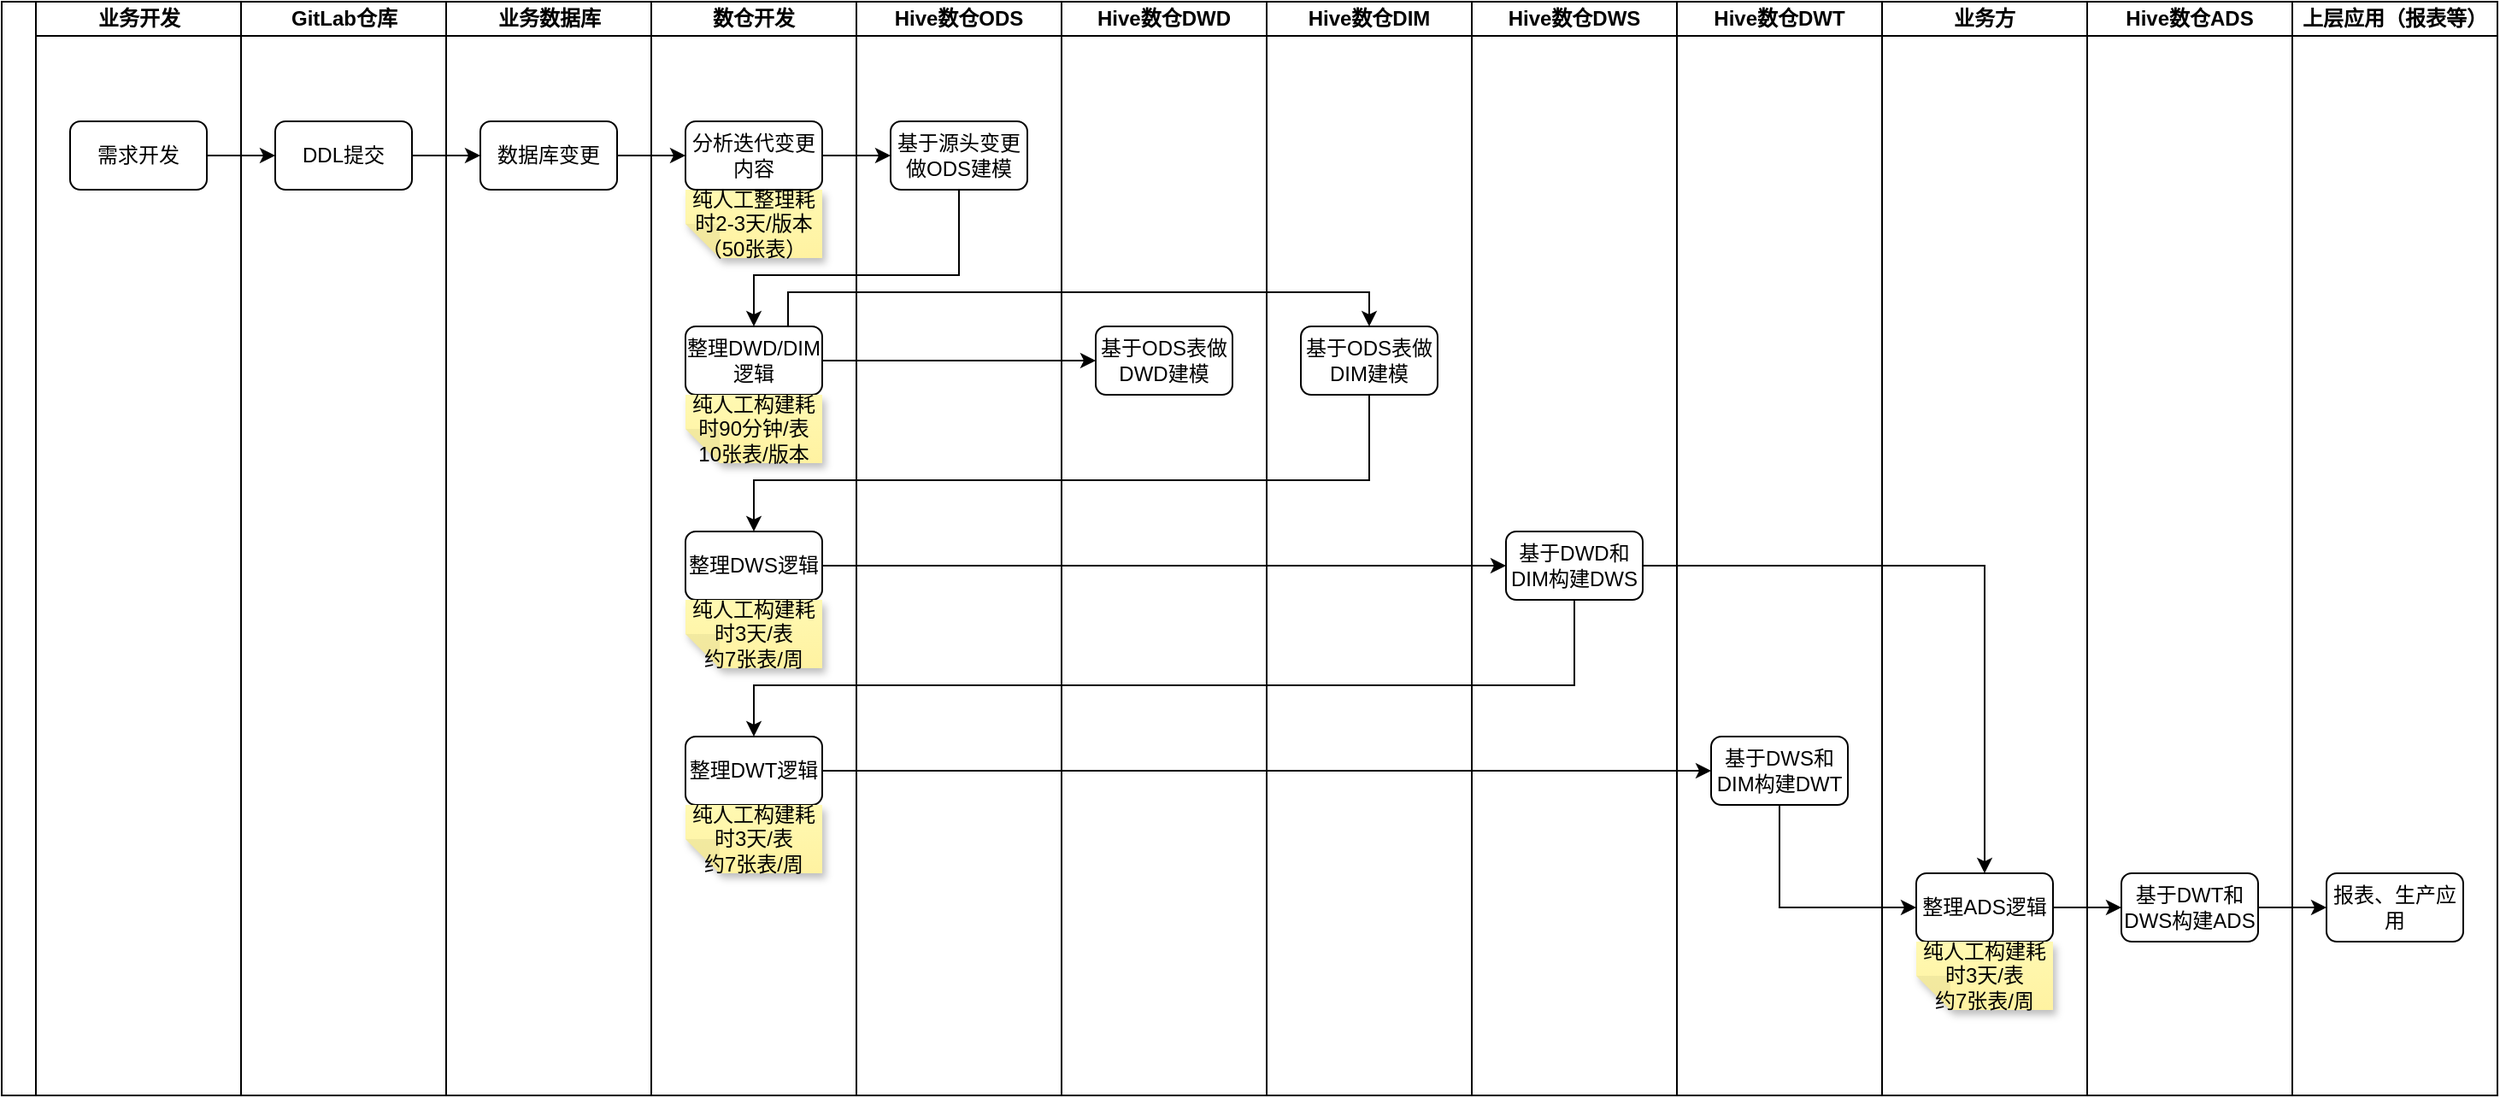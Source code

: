 <mxfile version="27.2.0" pages="4">
  <diagram id="7L3yGNj8f7w2J75RgO2U" name="业务现状分析">
    <mxGraphModel dx="1426" dy="743" grid="1" gridSize="10" guides="1" tooltips="1" connect="1" arrows="1" fold="1" page="1" pageScale="1" pageWidth="1654" pageHeight="2336" math="0" shadow="0">
      <root>
        <mxCell id="0" />
        <mxCell id="1" parent="0" />
        <mxCell id="s95HID76scR3YO6-07gL-6" value="" style="group" parent="1" vertex="1" connectable="0">
          <mxGeometry x="80" y="90" width="1340" height="640" as="geometry" />
        </mxCell>
        <mxCell id="Vvm9jeHT4xGITAVJEtvD-1" value="" style="swimlane;html=1;childLayout=stackLayout;resizeParent=1;resizeParentMax=0;startSize=20;horizontal=0;horizontalStack=1;whiteSpace=wrap;" parent="s95HID76scR3YO6-07gL-6" vertex="1">
          <mxGeometry width="380" height="640" as="geometry" />
        </mxCell>
        <mxCell id="Vvm9jeHT4xGITAVJEtvD-2" value="业务开发" style="swimlane;html=1;startSize=20;" parent="Vvm9jeHT4xGITAVJEtvD-1" vertex="1">
          <mxGeometry x="20" width="120" height="640" as="geometry" />
        </mxCell>
        <mxCell id="Vvm9jeHT4xGITAVJEtvD-3" value="GitLab仓库" style="swimlane;html=1;startSize=20;" parent="Vvm9jeHT4xGITAVJEtvD-1" vertex="1">
          <mxGeometry x="140" width="120" height="640" as="geometry" />
        </mxCell>
        <mxCell id="Vvm9jeHT4xGITAVJEtvD-4" value="业务数据库" style="swimlane;html=1;startSize=20;" parent="Vvm9jeHT4xGITAVJEtvD-1" vertex="1">
          <mxGeometry x="260" width="120" height="640" as="geometry" />
        </mxCell>
        <mxCell id="Vvm9jeHT4xGITAVJEtvD-5" value="数仓开发" style="swimlane;startSize=20;whiteSpace=wrap;html=1;" parent="s95HID76scR3YO6-07gL-6" vertex="1">
          <mxGeometry x="380" width="120" height="640" as="geometry" />
        </mxCell>
        <mxCell id="s95HID76scR3YO6-07gL-22" value="整理DWS逻辑" style="rounded=1;whiteSpace=wrap;html=1;" parent="Vvm9jeHT4xGITAVJEtvD-5" vertex="1">
          <mxGeometry x="20" y="310" width="80" height="40" as="geometry" />
        </mxCell>
        <mxCell id="s95HID76scR3YO6-07gL-25" value="整理DWT逻辑" style="rounded=1;whiteSpace=wrap;html=1;" parent="Vvm9jeHT4xGITAVJEtvD-5" vertex="1">
          <mxGeometry x="20" y="430" width="80" height="40" as="geometry" />
        </mxCell>
        <mxCell id="s95HID76scR3YO6-07gL-27" value="基于DWS和DIM构建DWT" style="rounded=1;whiteSpace=wrap;html=1;" parent="Vvm9jeHT4xGITAVJEtvD-5" vertex="1">
          <mxGeometry x="620" y="430" width="80" height="40" as="geometry" />
        </mxCell>
        <mxCell id="s95HID76scR3YO6-07gL-29" style="edgeStyle=orthogonalEdgeStyle;rounded=0;orthogonalLoop=1;jettySize=auto;html=1;exitX=1;exitY=0.5;exitDx=0;exitDy=0;" parent="Vvm9jeHT4xGITAVJEtvD-5" source="s95HID76scR3YO6-07gL-25" target="s95HID76scR3YO6-07gL-27" edge="1">
          <mxGeometry relative="1" as="geometry" />
        </mxCell>
        <mxCell id="s95HID76scR3YO6-07gL-32" value="纯人工构建耗时3天/表&lt;div&gt;约7张表/周&lt;/div&gt;" style="shape=note;whiteSpace=wrap;html=1;backgroundOutline=1;fontColor=#000000;darkOpacity=0.05;fillColor=#FFF9B2;strokeColor=none;fillStyle=solid;direction=west;gradientDirection=north;gradientColor=#FFF2A1;shadow=1;size=20;pointerEvents=1;" parent="Vvm9jeHT4xGITAVJEtvD-5" vertex="1">
          <mxGeometry x="20" y="350" width="80" height="40" as="geometry" />
        </mxCell>
        <mxCell id="s95HID76scR3YO6-07gL-33" value="纯人工构建耗时3天/表&lt;div&gt;约7张表/周&lt;/div&gt;" style="shape=note;whiteSpace=wrap;html=1;backgroundOutline=1;fontColor=#000000;darkOpacity=0.05;fillColor=#FFF9B2;strokeColor=none;fillStyle=solid;direction=west;gradientDirection=north;gradientColor=#FFF2A1;shadow=1;size=20;pointerEvents=1;" parent="Vvm9jeHT4xGITAVJEtvD-5" vertex="1">
          <mxGeometry x="20" y="470" width="80" height="40" as="geometry" />
        </mxCell>
        <mxCell id="s95HID76scR3YO6-07gL-14" value="纯人工整理耗时2-3天/版本（50张表）" style="shape=note;whiteSpace=wrap;html=1;backgroundOutline=1;fontColor=#000000;darkOpacity=0.05;fillColor=#FFF9B2;strokeColor=none;fillStyle=solid;direction=west;gradientDirection=north;gradientColor=#FFF2A1;shadow=1;size=20;pointerEvents=1;" parent="Vvm9jeHT4xGITAVJEtvD-5" vertex="1">
          <mxGeometry x="20" y="110" width="80" height="40" as="geometry" />
        </mxCell>
        <mxCell id="Vvm9jeHT4xGITAVJEtvD-6" value="Hive数仓ODS" style="swimlane;startSize=20;whiteSpace=wrap;html=1;" parent="s95HID76scR3YO6-07gL-6" vertex="1">
          <mxGeometry x="500" width="120" height="640" as="geometry" />
        </mxCell>
        <mxCell id="s95HID76scR3YO6-07gL-17" value="整理DWD/DIM逻辑" style="rounded=1;whiteSpace=wrap;html=1;" parent="Vvm9jeHT4xGITAVJEtvD-6" vertex="1">
          <mxGeometry x="-100" y="190" width="80" height="40" as="geometry" />
        </mxCell>
        <mxCell id="s95HID76scR3YO6-07gL-21" value="纯人工构建耗时90分钟/表&lt;div&gt;10张表/版本&lt;/div&gt;" style="shape=note;whiteSpace=wrap;html=1;backgroundOutline=1;fontColor=#000000;darkOpacity=0.05;fillColor=#FFF9B2;strokeColor=none;fillStyle=solid;direction=west;gradientDirection=north;gradientColor=#FFF2A1;shadow=1;size=20;pointerEvents=1;" parent="Vvm9jeHT4xGITAVJEtvD-6" vertex="1">
          <mxGeometry x="-100" y="230" width="80" height="40" as="geometry" />
        </mxCell>
        <mxCell id="s95HID76scR3YO6-07gL-7" value="需求开发" style="rounded=1;whiteSpace=wrap;html=1;" parent="Vvm9jeHT4xGITAVJEtvD-6" vertex="1">
          <mxGeometry x="-460" y="70" width="80" height="40" as="geometry" />
        </mxCell>
        <mxCell id="s95HID76scR3YO6-07gL-8" value="DDL提交" style="rounded=1;whiteSpace=wrap;html=1;" parent="Vvm9jeHT4xGITAVJEtvD-6" vertex="1">
          <mxGeometry x="-340" y="70" width="80" height="40" as="geometry" />
        </mxCell>
        <mxCell id="s95HID76scR3YO6-07gL-10" value="数据库变更" style="rounded=1;whiteSpace=wrap;html=1;" parent="Vvm9jeHT4xGITAVJEtvD-6" vertex="1">
          <mxGeometry x="-220" y="70" width="80" height="40" as="geometry" />
        </mxCell>
        <mxCell id="s95HID76scR3YO6-07gL-9" style="edgeStyle=orthogonalEdgeStyle;rounded=0;orthogonalLoop=1;jettySize=auto;html=1;exitX=1;exitY=0.5;exitDx=0;exitDy=0;entryX=0;entryY=0.5;entryDx=0;entryDy=0;" parent="Vvm9jeHT4xGITAVJEtvD-6" source="s95HID76scR3YO6-07gL-7" target="s95HID76scR3YO6-07gL-8" edge="1">
          <mxGeometry relative="1" as="geometry" />
        </mxCell>
        <mxCell id="s95HID76scR3YO6-07gL-11" style="edgeStyle=orthogonalEdgeStyle;rounded=0;orthogonalLoop=1;jettySize=auto;html=1;exitX=1;exitY=0.5;exitDx=0;exitDy=0;entryX=0;entryY=0.5;entryDx=0;entryDy=0;" parent="Vvm9jeHT4xGITAVJEtvD-6" source="s95HID76scR3YO6-07gL-8" target="s95HID76scR3YO6-07gL-10" edge="1">
          <mxGeometry relative="1" as="geometry" />
        </mxCell>
        <mxCell id="s95HID76scR3YO6-07gL-12" value="分析迭代变更内容" style="rounded=1;whiteSpace=wrap;html=1;" parent="Vvm9jeHT4xGITAVJEtvD-6" vertex="1">
          <mxGeometry x="-100" y="70" width="80" height="40" as="geometry" />
        </mxCell>
        <mxCell id="s95HID76scR3YO6-07gL-15" value="基于源头变更做ODS建模" style="rounded=1;whiteSpace=wrap;html=1;" parent="Vvm9jeHT4xGITAVJEtvD-6" vertex="1">
          <mxGeometry x="20" y="70" width="80" height="40" as="geometry" />
        </mxCell>
        <mxCell id="s95HID76scR3YO6-07gL-13" style="edgeStyle=orthogonalEdgeStyle;rounded=0;orthogonalLoop=1;jettySize=auto;html=1;exitX=1;exitY=0.5;exitDx=0;exitDy=0;entryX=0;entryY=0.5;entryDx=0;entryDy=0;" parent="Vvm9jeHT4xGITAVJEtvD-6" source="s95HID76scR3YO6-07gL-10" target="s95HID76scR3YO6-07gL-12" edge="1">
          <mxGeometry relative="1" as="geometry" />
        </mxCell>
        <mxCell id="s95HID76scR3YO6-07gL-16" style="edgeStyle=orthogonalEdgeStyle;rounded=0;orthogonalLoop=1;jettySize=auto;html=1;exitX=1;exitY=0.5;exitDx=0;exitDy=0;" parent="Vvm9jeHT4xGITAVJEtvD-6" source="s95HID76scR3YO6-07gL-12" target="s95HID76scR3YO6-07gL-15" edge="1">
          <mxGeometry relative="1" as="geometry" />
        </mxCell>
        <mxCell id="s95HID76scR3YO6-07gL-19" value="基于ODS表做DWD建模" style="rounded=1;whiteSpace=wrap;html=1;" parent="Vvm9jeHT4xGITAVJEtvD-6" vertex="1">
          <mxGeometry x="140" y="190" width="80" height="40" as="geometry" />
        </mxCell>
        <mxCell id="s95HID76scR3YO6-07gL-18" style="edgeStyle=orthogonalEdgeStyle;rounded=0;orthogonalLoop=1;jettySize=auto;html=1;exitX=0.5;exitY=1;exitDx=0;exitDy=0;entryX=0.5;entryY=0;entryDx=0;entryDy=0;" parent="Vvm9jeHT4xGITAVJEtvD-6" source="s95HID76scR3YO6-07gL-15" target="s95HID76scR3YO6-07gL-17" edge="1">
          <mxGeometry relative="1" as="geometry">
            <Array as="points">
              <mxPoint x="60" y="160" />
              <mxPoint x="-60" y="160" />
            </Array>
          </mxGeometry>
        </mxCell>
        <mxCell id="s95HID76scR3YO6-07gL-20" style="edgeStyle=orthogonalEdgeStyle;rounded=0;orthogonalLoop=1;jettySize=auto;html=1;exitX=1;exitY=0.5;exitDx=0;exitDy=0;entryX=0;entryY=0.5;entryDx=0;entryDy=0;" parent="Vvm9jeHT4xGITAVJEtvD-6" source="s95HID76scR3YO6-07gL-17" target="s95HID76scR3YO6-07gL-19" edge="1">
          <mxGeometry relative="1" as="geometry" />
        </mxCell>
        <mxCell id="Vvm9jeHT4xGITAVJEtvD-7" value="Hive数仓DWD" style="swimlane;startSize=20;whiteSpace=wrap;html=1;" parent="s95HID76scR3YO6-07gL-6" vertex="1">
          <mxGeometry x="620" width="120" height="640" as="geometry" />
        </mxCell>
        <mxCell id="s95HID76scR3YO6-07gL-1" value="Hive数仓DIM" style="swimlane;startSize=20;whiteSpace=wrap;html=1;" parent="s95HID76scR3YO6-07gL-6" vertex="1">
          <mxGeometry x="740" width="120" height="640" as="geometry" />
        </mxCell>
        <mxCell id="s95HID76scR3YO6-07gL-23" value="基于ODS表做DIM建模" style="rounded=1;whiteSpace=wrap;html=1;" parent="s95HID76scR3YO6-07gL-1" vertex="1">
          <mxGeometry x="20" y="190" width="80" height="40" as="geometry" />
        </mxCell>
        <mxCell id="s95HID76scR3YO6-07gL-2" value="Hive数仓DWS" style="swimlane;startSize=20;whiteSpace=wrap;html=1;" parent="s95HID76scR3YO6-07gL-6" vertex="1">
          <mxGeometry x="860" width="120" height="640" as="geometry" />
        </mxCell>
        <mxCell id="s95HID76scR3YO6-07gL-26" value="基于DWD和DIM构建DWS" style="rounded=1;whiteSpace=wrap;html=1;" parent="s95HID76scR3YO6-07gL-2" vertex="1">
          <mxGeometry x="20" y="310" width="80" height="40" as="geometry" />
        </mxCell>
        <mxCell id="s95HID76scR3YO6-07gL-3" value="Hive数仓DWT" style="swimlane;startSize=20;whiteSpace=wrap;html=1;" parent="s95HID76scR3YO6-07gL-6" vertex="1">
          <mxGeometry x="980" width="120" height="640" as="geometry" />
        </mxCell>
        <mxCell id="s95HID76scR3YO6-07gL-4" value="业务方" style="swimlane;startSize=20;whiteSpace=wrap;html=1;" parent="s95HID76scR3YO6-07gL-6" vertex="1">
          <mxGeometry x="1100" width="120" height="640" as="geometry" />
        </mxCell>
        <mxCell id="s95HID76scR3YO6-07gL-75" value="整理ADS逻辑" style="rounded=1;whiteSpace=wrap;html=1;" parent="s95HID76scR3YO6-07gL-4" vertex="1">
          <mxGeometry x="20" y="510" width="80" height="40" as="geometry" />
        </mxCell>
        <mxCell id="s95HID76scR3YO6-07gL-82" value="纯人工构建耗时3天/表&lt;div&gt;约7张表/周&lt;/div&gt;" style="shape=note;whiteSpace=wrap;html=1;backgroundOutline=1;fontColor=#000000;darkOpacity=0.05;fillColor=#FFF9B2;strokeColor=none;fillStyle=solid;direction=west;gradientDirection=north;gradientColor=#FFF2A1;shadow=1;size=20;pointerEvents=1;" parent="s95HID76scR3YO6-07gL-4" vertex="1">
          <mxGeometry x="20" y="550" width="80" height="40" as="geometry" />
        </mxCell>
        <mxCell id="s95HID76scR3YO6-07gL-5" value="Hive数仓ADS" style="swimlane;startSize=20;whiteSpace=wrap;html=1;" parent="s95HID76scR3YO6-07gL-6" vertex="1">
          <mxGeometry x="1220" width="120" height="640" as="geometry" />
        </mxCell>
        <mxCell id="s95HID76scR3YO6-07gL-76" value="基于DWT和DWS构建ADS" style="rounded=1;whiteSpace=wrap;html=1;" parent="s95HID76scR3YO6-07gL-5" vertex="1">
          <mxGeometry x="20" y="510" width="80" height="40" as="geometry" />
        </mxCell>
        <mxCell id="s95HID76scR3YO6-07gL-24" style="edgeStyle=orthogonalEdgeStyle;rounded=0;orthogonalLoop=1;jettySize=auto;html=1;exitX=0.75;exitY=0;exitDx=0;exitDy=0;entryX=0.5;entryY=0;entryDx=0;entryDy=0;" parent="s95HID76scR3YO6-07gL-6" source="s95HID76scR3YO6-07gL-17" target="s95HID76scR3YO6-07gL-23" edge="1">
          <mxGeometry relative="1" as="geometry" />
        </mxCell>
        <mxCell id="s95HID76scR3YO6-07gL-28" style="edgeStyle=orthogonalEdgeStyle;rounded=0;orthogonalLoop=1;jettySize=auto;html=1;exitX=1;exitY=0.5;exitDx=0;exitDy=0;" parent="s95HID76scR3YO6-07gL-6" source="s95HID76scR3YO6-07gL-22" target="s95HID76scR3YO6-07gL-26" edge="1">
          <mxGeometry relative="1" as="geometry" />
        </mxCell>
        <mxCell id="s95HID76scR3YO6-07gL-30" style="edgeStyle=orthogonalEdgeStyle;rounded=0;orthogonalLoop=1;jettySize=auto;html=1;exitX=0.5;exitY=1;exitDx=0;exitDy=0;entryX=0.5;entryY=0;entryDx=0;entryDy=0;" parent="s95HID76scR3YO6-07gL-6" source="s95HID76scR3YO6-07gL-23" target="s95HID76scR3YO6-07gL-22" edge="1">
          <mxGeometry relative="1" as="geometry">
            <Array as="points">
              <mxPoint x="800" y="280" />
              <mxPoint x="440" y="280" />
            </Array>
          </mxGeometry>
        </mxCell>
        <mxCell id="s95HID76scR3YO6-07gL-31" style="edgeStyle=orthogonalEdgeStyle;rounded=0;orthogonalLoop=1;jettySize=auto;html=1;exitX=0.5;exitY=1;exitDx=0;exitDy=0;entryX=0.5;entryY=0;entryDx=0;entryDy=0;" parent="s95HID76scR3YO6-07gL-6" source="s95HID76scR3YO6-07gL-26" target="s95HID76scR3YO6-07gL-25" edge="1">
          <mxGeometry relative="1" as="geometry">
            <Array as="points">
              <mxPoint x="920" y="400" />
              <mxPoint x="440" y="400" />
            </Array>
          </mxGeometry>
        </mxCell>
        <mxCell id="s95HID76scR3YO6-07gL-77" style="edgeStyle=orthogonalEdgeStyle;rounded=0;orthogonalLoop=1;jettySize=auto;html=1;exitX=0.5;exitY=1;exitDx=0;exitDy=0;entryX=0;entryY=0.5;entryDx=0;entryDy=0;" parent="s95HID76scR3YO6-07gL-6" source="s95HID76scR3YO6-07gL-27" target="s95HID76scR3YO6-07gL-75" edge="1">
          <mxGeometry relative="1" as="geometry" />
        </mxCell>
        <mxCell id="s95HID76scR3YO6-07gL-78" style="edgeStyle=orthogonalEdgeStyle;rounded=0;orthogonalLoop=1;jettySize=auto;html=1;exitX=1;exitY=0.5;exitDx=0;exitDy=0;" parent="s95HID76scR3YO6-07gL-6" source="s95HID76scR3YO6-07gL-26" target="s95HID76scR3YO6-07gL-75" edge="1">
          <mxGeometry relative="1" as="geometry" />
        </mxCell>
        <mxCell id="s95HID76scR3YO6-07gL-79" style="edgeStyle=orthogonalEdgeStyle;rounded=0;orthogonalLoop=1;jettySize=auto;html=1;exitX=1;exitY=0.5;exitDx=0;exitDy=0;entryX=0;entryY=0.5;entryDx=0;entryDy=0;" parent="s95HID76scR3YO6-07gL-6" source="s95HID76scR3YO6-07gL-75" target="s95HID76scR3YO6-07gL-76" edge="1">
          <mxGeometry relative="1" as="geometry" />
        </mxCell>
        <mxCell id="s95HID76scR3YO6-07gL-74" value="上层应用（报表等）" style="swimlane;startSize=20;whiteSpace=wrap;html=1;" parent="1" vertex="1">
          <mxGeometry x="1420" y="90" width="120" height="640" as="geometry" />
        </mxCell>
        <mxCell id="s95HID76scR3YO6-07gL-80" value="报表、生产应用" style="rounded=1;whiteSpace=wrap;html=1;" parent="s95HID76scR3YO6-07gL-74" vertex="1">
          <mxGeometry x="20" y="510" width="80" height="40" as="geometry" />
        </mxCell>
        <mxCell id="s95HID76scR3YO6-07gL-81" style="edgeStyle=orthogonalEdgeStyle;rounded=0;orthogonalLoop=1;jettySize=auto;html=1;exitX=1;exitY=0.5;exitDx=0;exitDy=0;entryX=0;entryY=0.5;entryDx=0;entryDy=0;" parent="1" source="s95HID76scR3YO6-07gL-76" target="s95HID76scR3YO6-07gL-80" edge="1">
          <mxGeometry relative="1" as="geometry" />
        </mxCell>
      </root>
    </mxGraphModel>
  </diagram>
  <diagram name="优化流程" id="W6ySvtXdl_KMA3Iv42CC">
    <mxGraphModel dx="1426" dy="743" grid="1" gridSize="10" guides="1" tooltips="1" connect="1" arrows="1" fold="1" page="1" pageScale="1" pageWidth="1654" pageHeight="2336" math="0" shadow="0">
      <root>
        <mxCell id="0" />
        <mxCell id="1" parent="0" />
        <mxCell id="cDRvLgXt-hZWvaxISTlc-46" value="" style="group" parent="1" vertex="1" connectable="0">
          <mxGeometry x="60" y="60" width="820" height="720" as="geometry" />
        </mxCell>
        <mxCell id="cDRvLgXt-hZWvaxISTlc-44" value="" style="group" parent="cDRvLgXt-hZWvaxISTlc-46" vertex="1" connectable="0">
          <mxGeometry width="820" height="720" as="geometry" />
        </mxCell>
        <mxCell id="cDRvLgXt-hZWvaxISTlc-38" value="" style="swimlane;html=1;childLayout=stackLayout;resizeParent=1;resizeParentMax=0;startSize=20;horizontal=0;horizontalStack=1;whiteSpace=wrap;" parent="cDRvLgXt-hZWvaxISTlc-44" vertex="1">
          <mxGeometry width="500" height="580" as="geometry" />
        </mxCell>
        <mxCell id="cDRvLgXt-hZWvaxISTlc-39" value="业务库" style="swimlane;html=1;startSize=20;" parent="cDRvLgXt-hZWvaxISTlc-38" vertex="1">
          <mxGeometry x="20" width="160" height="580" as="geometry" />
        </mxCell>
        <mxCell id="cDRvLgXt-hZWvaxISTlc-40" value="变更分析Agent" style="swimlane;html=1;startSize=20;" parent="cDRvLgXt-hZWvaxISTlc-38" vertex="1">
          <mxGeometry x="180" width="160" height="580" as="geometry">
            <mxRectangle x="151.613" width="40" height="720" as="alternateBounds" />
          </mxGeometry>
        </mxCell>
        <mxCell id="cDRvLgXt-hZWvaxISTlc-45" value="源头变更" style="rounded=1;whiteSpace=wrap;html=1;" parent="cDRvLgXt-hZWvaxISTlc-40" vertex="1">
          <mxGeometry x="-120" y="59.998" width="80" height="38.889" as="geometry" />
        </mxCell>
        <mxCell id="cDRvLgXt-hZWvaxISTlc-48" style="edgeStyle=orthogonalEdgeStyle;rounded=0;orthogonalLoop=1;jettySize=auto;html=1;exitX=1;exitY=0.5;exitDx=0;exitDy=0;entryX=0;entryY=0.5;entryDx=0;entryDy=0;" parent="cDRvLgXt-hZWvaxISTlc-40" source="cDRvLgXt-hZWvaxISTlc-45" edge="1">
          <mxGeometry relative="1" as="geometry">
            <mxPoint x="40" y="79.442" as="targetPoint" />
          </mxGeometry>
        </mxCell>
        <mxCell id="cDRvLgXt-hZWvaxISTlc-53" style="edgeStyle=orthogonalEdgeStyle;rounded=0;orthogonalLoop=1;jettySize=auto;html=1;exitX=0.5;exitY=1;exitDx=0;exitDy=0;entryX=0.5;entryY=0;entryDx=0;entryDy=0;dashed=1;" parent="cDRvLgXt-hZWvaxISTlc-40" source="cDRvLgXt-hZWvaxISTlc-50" target="cDRvLgXt-hZWvaxISTlc-52" edge="1">
          <mxGeometry relative="1" as="geometry" />
        </mxCell>
        <mxCell id="cDRvLgXt-hZWvaxISTlc-50" value="变更分析" style="shape=process;whiteSpace=wrap;html=1;backgroundOutline=1;" parent="cDRvLgXt-hZWvaxISTlc-40" vertex="1">
          <mxGeometry x="40" y="59.998" width="80" height="38.889" as="geometry" />
        </mxCell>
        <mxCell id="cDRvLgXt-hZWvaxISTlc-52" value="" style="rounded=1;whiteSpace=wrap;html=1;dashed=1;dashPattern=12 12;" parent="cDRvLgXt-hZWvaxISTlc-40" vertex="1">
          <mxGeometry x="20" y="140" width="120" height="360" as="geometry" />
        </mxCell>
        <mxCell id="cDRvLgXt-hZWvaxISTlc-55" style="edgeStyle=orthogonalEdgeStyle;rounded=0;orthogonalLoop=1;jettySize=auto;html=1;exitX=0.5;exitY=1;exitDx=0;exitDy=0;entryX=0.5;entryY=0;entryDx=0;entryDy=0;" parent="cDRvLgXt-hZWvaxISTlc-40" source="cDRvLgXt-hZWvaxISTlc-51" target="cDRvLgXt-hZWvaxISTlc-54" edge="1">
          <mxGeometry relative="1" as="geometry" />
        </mxCell>
        <mxCell id="cDRvLgXt-hZWvaxISTlc-51" value="源头变更采集" style="rounded=1;whiteSpace=wrap;html=1;" parent="cDRvLgXt-hZWvaxISTlc-40" vertex="1">
          <mxGeometry x="40" y="180" width="80" height="38.889" as="geometry" />
        </mxCell>
        <mxCell id="cDRvLgXt-hZWvaxISTlc-57" style="edgeStyle=orthogonalEdgeStyle;rounded=0;orthogonalLoop=1;jettySize=auto;html=1;exitX=0.5;exitY=1;exitDx=0;exitDy=0;entryX=0.5;entryY=0;entryDx=0;entryDy=0;" parent="cDRvLgXt-hZWvaxISTlc-40" source="cDRvLgXt-hZWvaxISTlc-54" target="cDRvLgXt-hZWvaxISTlc-56" edge="1">
          <mxGeometry relative="1" as="geometry" />
        </mxCell>
        <mxCell id="cDRvLgXt-hZWvaxISTlc-54" value="变更类型判断" style="rounded=1;whiteSpace=wrap;html=1;" parent="cDRvLgXt-hZWvaxISTlc-40" vertex="1">
          <mxGeometry x="40" y="260" width="80" height="38.889" as="geometry" />
        </mxCell>
        <mxCell id="cDRvLgXt-hZWvaxISTlc-65" style="edgeStyle=orthogonalEdgeStyle;rounded=0;orthogonalLoop=1;jettySize=auto;html=1;exitX=0.5;exitY=1;exitDx=0;exitDy=0;entryX=0.5;entryY=0;entryDx=0;entryDy=0;" parent="cDRvLgXt-hZWvaxISTlc-40" source="cDRvLgXt-hZWvaxISTlc-56" target="cDRvLgXt-hZWvaxISTlc-64" edge="1">
          <mxGeometry relative="1" as="geometry" />
        </mxCell>
        <mxCell id="cDRvLgXt-hZWvaxISTlc-56" value="变更内容分析" style="rounded=1;whiteSpace=wrap;html=1;" parent="cDRvLgXt-hZWvaxISTlc-40" vertex="1">
          <mxGeometry x="40" y="340" width="80" height="38.889" as="geometry" />
        </mxCell>
        <mxCell id="cDRvLgXt-hZWvaxISTlc-64" value="变更报告输出" style="rounded=1;whiteSpace=wrap;html=1;" parent="cDRvLgXt-hZWvaxISTlc-40" vertex="1">
          <mxGeometry x="40" y="420.56" width="80" height="38.889" as="geometry" />
        </mxCell>
        <mxCell id="cDRvLgXt-hZWvaxISTlc-41" value="ODS建模Agent" style="swimlane;html=1;startSize=20;" parent="cDRvLgXt-hZWvaxISTlc-38" vertex="1">
          <mxGeometry x="340" width="160" height="580" as="geometry">
            <mxRectangle x="283.226" width="40" height="720" as="alternateBounds" />
          </mxGeometry>
        </mxCell>
        <mxCell id="cDRvLgXt-hZWvaxISTlc-67" style="edgeStyle=orthogonalEdgeStyle;rounded=0;orthogonalLoop=1;jettySize=auto;html=1;exitX=0.5;exitY=1;exitDx=0;exitDy=0;dashed=1;" parent="cDRvLgXt-hZWvaxISTlc-41" source="cDRvLgXt-hZWvaxISTlc-58" edge="1">
          <mxGeometry relative="1" as="geometry">
            <mxPoint x="80" y="140" as="targetPoint" />
          </mxGeometry>
        </mxCell>
        <mxCell id="cDRvLgXt-hZWvaxISTlc-58" value="ODS建模" style="shape=process;whiteSpace=wrap;html=1;backgroundOutline=1;" parent="cDRvLgXt-hZWvaxISTlc-41" vertex="1">
          <mxGeometry x="40" y="60" width="80" height="38.889" as="geometry" />
        </mxCell>
        <mxCell id="cDRvLgXt-hZWvaxISTlc-66" value="" style="rounded=1;whiteSpace=wrap;html=1;dashed=1;dashPattern=12 12;" parent="cDRvLgXt-hZWvaxISTlc-41" vertex="1">
          <mxGeometry x="20" y="140" width="120" height="360" as="geometry" />
        </mxCell>
        <mxCell id="cDRvLgXt-hZWvaxISTlc-69" value="字段变更建模" style="rounded=1;whiteSpace=wrap;html=1;" parent="cDRvLgXt-hZWvaxISTlc-41" vertex="1">
          <mxGeometry x="40" y="290" width="80" height="38.889" as="geometry" />
        </mxCell>
        <mxCell id="cDRvLgXt-hZWvaxISTlc-71" value="表变更建模" style="rounded=1;whiteSpace=wrap;html=1;" parent="cDRvLgXt-hZWvaxISTlc-41" vertex="1">
          <mxGeometry x="40" y="390" width="80" height="38.889" as="geometry" />
        </mxCell>
        <mxCell id="cDRvLgXt-hZWvaxISTlc-79" value="1. 新增表&lt;div&gt;2. 删除表&lt;/div&gt;&lt;div&gt;3. 分库分表&lt;/div&gt;" style="shape=note;whiteSpace=wrap;html=1;backgroundOutline=1;fontColor=#000000;darkOpacity=0.05;fillColor=#FFF9B2;strokeColor=none;fillStyle=solid;direction=west;gradientDirection=north;gradientColor=#FFF2A1;shadow=1;size=20;pointerEvents=1;align=left;" parent="cDRvLgXt-hZWvaxISTlc-41" vertex="1">
          <mxGeometry x="40" y="428.89" width="80" height="50" as="geometry" />
        </mxCell>
        <mxCell id="cDRvLgXt-hZWvaxISTlc-80" value="1. 新增字段&lt;div&gt;2. 删除字段&lt;/div&gt;&lt;div&gt;3. 修改字段&lt;/div&gt;" style="shape=note;whiteSpace=wrap;html=1;backgroundOutline=1;fontColor=#000000;darkOpacity=0.05;fillColor=#FFF9B2;strokeColor=none;fillStyle=solid;direction=west;gradientDirection=north;gradientColor=#FFF2A1;shadow=1;size=0;pointerEvents=1;align=left;" parent="cDRvLgXt-hZWvaxISTlc-41" vertex="1">
          <mxGeometry x="40" y="330" width="80" height="48.89" as="geometry" />
        </mxCell>
        <mxCell id="cDRvLgXt-hZWvaxISTlc-81" value="下游影响分析" style="rounded=1;whiteSpace=wrap;html=1;fillColor=#d5e8d4;strokeColor=#82b366;" parent="cDRvLgXt-hZWvaxISTlc-41" vertex="1">
          <mxGeometry x="40" y="180" width="80" height="38.889" as="geometry" />
        </mxCell>
        <mxCell id="cDRvLgXt-hZWvaxISTlc-91" value="1. 已有DW的迭代&lt;div&gt;2. 新增DW&lt;/div&gt;" style="shape=note;whiteSpace=wrap;html=1;backgroundOutline=1;fontColor=#000000;darkOpacity=0.05;fillColor=#FFF9B2;strokeColor=none;fillStyle=solid;direction=west;gradientDirection=north;gradientColor=#FFF2A1;shadow=1;size=0;pointerEvents=1;align=left;" parent="cDRvLgXt-hZWvaxISTlc-41" vertex="1">
          <mxGeometry x="40" y="218.89" width="80" height="48.89" as="geometry" />
        </mxCell>
        <mxCell id="cDRvLgXt-hZWvaxISTlc-59" style="edgeStyle=orthogonalEdgeStyle;rounded=0;orthogonalLoop=1;jettySize=auto;html=1;exitX=1;exitY=0.5;exitDx=0;exitDy=0;entryX=0;entryY=0.5;entryDx=0;entryDy=0;dashed=1;dashPattern=1 4;strokeColor=default;" parent="cDRvLgXt-hZWvaxISTlc-38" source="cDRvLgXt-hZWvaxISTlc-50" target="cDRvLgXt-hZWvaxISTlc-58" edge="1">
          <mxGeometry relative="1" as="geometry" />
        </mxCell>
        <mxCell id="cDRvLgXt-hZWvaxISTlc-76" style="edgeStyle=orthogonalEdgeStyle;rounded=1;orthogonalLoop=1;jettySize=auto;html=1;exitX=1;exitY=0.25;exitDx=0;exitDy=0;entryX=0;entryY=0.5;entryDx=0;entryDy=0;curved=0;" parent="cDRvLgXt-hZWvaxISTlc-38" source="cDRvLgXt-hZWvaxISTlc-56" target="cDRvLgXt-hZWvaxISTlc-69" edge="1">
          <mxGeometry relative="1" as="geometry">
            <Array as="points">
              <mxPoint x="330" y="350" />
              <mxPoint x="330" y="309" />
            </Array>
          </mxGeometry>
        </mxCell>
        <mxCell id="cDRvLgXt-hZWvaxISTlc-78" style="edgeStyle=orthogonalEdgeStyle;rounded=1;orthogonalLoop=1;jettySize=auto;html=1;exitX=1;exitY=0.75;exitDx=0;exitDy=0;entryX=0;entryY=0.5;entryDx=0;entryDy=0;curved=0;" parent="cDRvLgXt-hZWvaxISTlc-38" source="cDRvLgXt-hZWvaxISTlc-56" target="cDRvLgXt-hZWvaxISTlc-71" edge="1">
          <mxGeometry relative="1" as="geometry">
            <Array as="points">
              <mxPoint x="330" y="369" />
              <mxPoint x="330" y="409" />
            </Array>
          </mxGeometry>
        </mxCell>
        <mxCell id="cDRvLgXt-hZWvaxISTlc-42" value="DW建模Agent" style="swimlane;startSize=20;whiteSpace=wrap;html=1;" parent="cDRvLgXt-hZWvaxISTlc-44" vertex="1">
          <mxGeometry x="500" width="160" height="580" as="geometry" />
        </mxCell>
        <mxCell id="cDRvLgXt-hZWvaxISTlc-83" style="edgeStyle=orthogonalEdgeStyle;rounded=0;orthogonalLoop=1;jettySize=auto;html=1;exitX=0.5;exitY=1;exitDx=0;exitDy=0;dashed=1;" parent="cDRvLgXt-hZWvaxISTlc-42" source="cDRvLgXt-hZWvaxISTlc-60" target="cDRvLgXt-hZWvaxISTlc-82" edge="1">
          <mxGeometry relative="1" as="geometry" />
        </mxCell>
        <mxCell id="cDRvLgXt-hZWvaxISTlc-60" value="DW建模" style="shape=process;whiteSpace=wrap;html=1;backgroundOutline=1;" parent="cDRvLgXt-hZWvaxISTlc-42" vertex="1">
          <mxGeometry x="40" y="60" width="80" height="38.889" as="geometry" />
        </mxCell>
        <mxCell id="cDRvLgXt-hZWvaxISTlc-82" value="" style="rounded=1;whiteSpace=wrap;html=1;dashed=1;dashPattern=12 12;" parent="cDRvLgXt-hZWvaxISTlc-42" vertex="1">
          <mxGeometry x="20" y="140" width="120" height="420" as="geometry" />
        </mxCell>
        <mxCell id="cDRvLgXt-hZWvaxISTlc-87" style="edgeStyle=orthogonalEdgeStyle;rounded=0;orthogonalLoop=1;jettySize=auto;html=1;exitX=0.5;exitY=1;exitDx=0;exitDy=0;entryX=0.5;entryY=0;entryDx=0;entryDy=0;" parent="cDRvLgXt-hZWvaxISTlc-42" source="cDRvLgXt-hZWvaxISTlc-84" target="cDRvLgXt-hZWvaxISTlc-86" edge="1">
          <mxGeometry relative="1" as="geometry" />
        </mxCell>
        <mxCell id="cDRvLgXt-hZWvaxISTlc-84" value="判断建模类型&lt;div&gt;dwd/dim/dwt/dws&lt;/div&gt;" style="rounded=1;whiteSpace=wrap;html=1;" parent="cDRvLgXt-hZWvaxISTlc-42" vertex="1">
          <mxGeometry x="40" y="180" width="80" height="38.889" as="geometry" />
        </mxCell>
        <mxCell id="cDRvLgXt-hZWvaxISTlc-89" style="edgeStyle=orthogonalEdgeStyle;rounded=0;orthogonalLoop=1;jettySize=auto;html=1;exitX=0.5;exitY=1;exitDx=0;exitDy=0;" parent="cDRvLgXt-hZWvaxISTlc-42" source="cDRvLgXt-hZWvaxISTlc-86" target="cDRvLgXt-hZWvaxISTlc-88" edge="1">
          <mxGeometry relative="1" as="geometry" />
        </mxCell>
        <mxCell id="cDRvLgXt-hZWvaxISTlc-86" value="建模信息生成" style="rounded=1;whiteSpace=wrap;html=1;" parent="cDRvLgXt-hZWvaxISTlc-42" vertex="1">
          <mxGeometry x="40" y="260" width="80" height="38.889" as="geometry" />
        </mxCell>
        <mxCell id="cDRvLgXt-hZWvaxISTlc-93" style="edgeStyle=orthogonalEdgeStyle;rounded=0;orthogonalLoop=1;jettySize=auto;html=1;exitX=0.5;exitY=1;exitDx=0;exitDy=0;entryX=0.5;entryY=0;entryDx=0;entryDy=0;" parent="cDRvLgXt-hZWvaxISTlc-42" source="cDRvLgXt-hZWvaxISTlc-88" target="cDRvLgXt-hZWvaxISTlc-92" edge="1">
          <mxGeometry relative="1" as="geometry" />
        </mxCell>
        <mxCell id="cDRvLgXt-hZWvaxISTlc-88" value="画布逻辑产出或更新" style="rounded=1;whiteSpace=wrap;html=1;" parent="cDRvLgXt-hZWvaxISTlc-42" vertex="1">
          <mxGeometry x="40" y="340" width="80" height="38.889" as="geometry" />
        </mxCell>
        <mxCell id="cDRvLgXt-hZWvaxISTlc-107" style="edgeStyle=orthogonalEdgeStyle;rounded=0;orthogonalLoop=1;jettySize=auto;html=1;exitX=0.5;exitY=1;exitDx=0;exitDy=0;entryX=0.5;entryY=0;entryDx=0;entryDy=0;" parent="cDRvLgXt-hZWvaxISTlc-42" source="cDRvLgXt-hZWvaxISTlc-92" target="cDRvLgXt-hZWvaxISTlc-98" edge="1">
          <mxGeometry relative="1" as="geometry" />
        </mxCell>
        <mxCell id="cDRvLgXt-hZWvaxISTlc-92" value="模型发布" style="rounded=1;whiteSpace=wrap;html=1;" parent="cDRvLgXt-hZWvaxISTlc-42" vertex="1">
          <mxGeometry x="40" y="420" width="80" height="38.889" as="geometry" />
        </mxCell>
        <mxCell id="cDRvLgXt-hZWvaxISTlc-98" value="下游影响分析" style="rounded=1;whiteSpace=wrap;html=1;fillColor=#d5e8d4;strokeColor=#82b366;" parent="cDRvLgXt-hZWvaxISTlc-42" vertex="1">
          <mxGeometry x="40" y="501.11" width="80" height="38.889" as="geometry" />
        </mxCell>
        <mxCell id="lhbmunmkYhHzS3l1FToV-1" value="字段归一化" style="shape=note;whiteSpace=wrap;html=1;backgroundOutline=1;fontColor=#000000;darkOpacity=0.05;fillColor=#FFF9B2;strokeColor=none;fillStyle=solid;direction=west;gradientDirection=north;gradientColor=#FFF2A1;shadow=1;size=0;pointerEvents=1;align=left;" parent="cDRvLgXt-hZWvaxISTlc-42" vertex="1">
          <mxGeometry x="90" y="300" width="40" height="30" as="geometry" />
        </mxCell>
        <mxCell id="cDRvLgXt-hZWvaxISTlc-61" style="edgeStyle=orthogonalEdgeStyle;rounded=0;orthogonalLoop=1;jettySize=auto;html=1;exitX=1;exitY=0.5;exitDx=0;exitDy=0;dashed=1;dashPattern=1 4;" parent="cDRvLgXt-hZWvaxISTlc-44" source="cDRvLgXt-hZWvaxISTlc-58" target="cDRvLgXt-hZWvaxISTlc-60" edge="1">
          <mxGeometry relative="1" as="geometry" />
        </mxCell>
        <mxCell id="cDRvLgXt-hZWvaxISTlc-90" style="edgeStyle=orthogonalEdgeStyle;rounded=0;orthogonalLoop=1;jettySize=auto;html=1;exitX=1;exitY=0.5;exitDx=0;exitDy=0;entryX=0;entryY=0.5;entryDx=0;entryDy=0;" parent="cDRvLgXt-hZWvaxISTlc-44" source="cDRvLgXt-hZWvaxISTlc-81" target="cDRvLgXt-hZWvaxISTlc-84" edge="1">
          <mxGeometry relative="1" as="geometry" />
        </mxCell>
        <mxCell id="cDRvLgXt-hZWvaxISTlc-95" value="&lt;div style=&quot;line-height: 40%;&quot;&gt;&lt;h1 style=&quot;margin-top: 0px; line-height: 40%;&quot;&gt;&lt;span style=&quot;font-weight: 400;&quot;&gt;&lt;font style=&quot;font-size: 14px; line-height: 40%;&quot;&gt;1、所有模型的物化不在建模流程中处理，而是在模型使用过程中动态进行处理。&lt;/font&gt;&lt;/span&gt;&lt;/h1&gt;&lt;div&gt;&lt;h1 style=&quot;margin-top: 0px; line-height: 9.6px;&quot;&gt;&lt;span style=&quot;font-weight: 400;&quot;&gt;&lt;font style=&quot;font-size: 14px; line-height: 5.6px;&quot;&gt;2、下游影响分析需要调用数据资产Agent的能力。&lt;/font&gt;&lt;/span&gt;&lt;/h1&gt;&lt;h1 style=&quot;margin-top: 0px; line-height: 9.6px;&quot;&gt;&lt;span style=&quot;background-color: transparent; color: light-dark(rgb(0, 0, 0), rgb(255, 255, 255)); font-weight: normal; font-size: 14px;&quot;&gt;3、&lt;/span&gt;&lt;span style=&quot;background-color: transparent; color: light-dark(rgb(0, 0, 0), rgb(255, 255, 255)); font-weight: normal; font-size: 14px;&quot;&gt;DW建模和ADS建模的模型发布需要对接指标平台，将模型中所有指标录入指标平台。&lt;/span&gt;&lt;/h1&gt;&lt;div&gt;&lt;span style=&quot;background-color: transparent; color: light-dark(rgb(0, 0, 0), rgb(255, 255, 255)); font-size: 14px;&quot;&gt;4、所有建模Agent处理过程中需要及时通知数仓或ADS相关负责人，并发送详细的建模报告。&lt;/span&gt;&lt;/div&gt;&lt;/div&gt;&lt;div&gt;&lt;br&gt;&lt;/div&gt;&lt;/div&gt;" style="text;html=1;whiteSpace=wrap;overflow=hidden;rounded=0;" parent="cDRvLgXt-hZWvaxISTlc-44" vertex="1">
          <mxGeometry y="580" width="820" height="120" as="geometry" />
        </mxCell>
        <mxCell id="cDRvLgXt-hZWvaxISTlc-96" value="" style="rounded=1;whiteSpace=wrap;html=1;dashed=1;dashPattern=12 12;" parent="cDRvLgXt-hZWvaxISTlc-44" vertex="1">
          <mxGeometry x="680" y="140" width="120" height="360" as="geometry" />
        </mxCell>
        <mxCell id="cDRvLgXt-hZWvaxISTlc-103" style="edgeStyle=orthogonalEdgeStyle;rounded=0;orthogonalLoop=1;jettySize=auto;html=1;exitX=0.5;exitY=1;exitDx=0;exitDy=0;" parent="cDRvLgXt-hZWvaxISTlc-44" source="cDRvLgXt-hZWvaxISTlc-99" target="cDRvLgXt-hZWvaxISTlc-101" edge="1">
          <mxGeometry relative="1" as="geometry" />
        </mxCell>
        <mxCell id="cDRvLgXt-hZWvaxISTlc-99" value="建模信息生成" style="rounded=1;whiteSpace=wrap;html=1;" parent="cDRvLgXt-hZWvaxISTlc-44" vertex="1">
          <mxGeometry x="700" y="180" width="80" height="38.889" as="geometry" />
        </mxCell>
        <mxCell id="cDRvLgXt-hZWvaxISTlc-100" style="edgeStyle=orthogonalEdgeStyle;rounded=1;orthogonalLoop=1;jettySize=auto;html=1;exitX=1;exitY=0.5;exitDx=0;exitDy=0;entryX=0;entryY=0.5;entryDx=0;entryDy=0;curved=0;" parent="cDRvLgXt-hZWvaxISTlc-44" source="cDRvLgXt-hZWvaxISTlc-98" target="cDRvLgXt-hZWvaxISTlc-99" edge="1">
          <mxGeometry relative="1" as="geometry">
            <Array as="points">
              <mxPoint x="650" y="521" />
              <mxPoint x="650" y="199" />
            </Array>
          </mxGeometry>
        </mxCell>
        <mxCell id="cDRvLgXt-hZWvaxISTlc-105" style="edgeStyle=orthogonalEdgeStyle;rounded=0;orthogonalLoop=1;jettySize=auto;html=1;exitX=0.5;exitY=1;exitDx=0;exitDy=0;" parent="cDRvLgXt-hZWvaxISTlc-44" source="cDRvLgXt-hZWvaxISTlc-101" target="cDRvLgXt-hZWvaxISTlc-104" edge="1">
          <mxGeometry relative="1" as="geometry" />
        </mxCell>
        <mxCell id="cDRvLgXt-hZWvaxISTlc-101" value="画布逻辑产出或更新" style="rounded=1;whiteSpace=wrap;html=1;" parent="cDRvLgXt-hZWvaxISTlc-44" vertex="1">
          <mxGeometry x="700" y="260" width="80" height="38.889" as="geometry" />
        </mxCell>
        <mxCell id="cDRvLgXt-hZWvaxISTlc-108" style="edgeStyle=orthogonalEdgeStyle;rounded=0;orthogonalLoop=1;jettySize=auto;html=1;exitX=0.5;exitY=1;exitDx=0;exitDy=0;" parent="cDRvLgXt-hZWvaxISTlc-44" source="cDRvLgXt-hZWvaxISTlc-104" target="cDRvLgXt-hZWvaxISTlc-106" edge="1">
          <mxGeometry relative="1" as="geometry" />
        </mxCell>
        <mxCell id="cDRvLgXt-hZWvaxISTlc-104" value="模型发布" style="rounded=1;whiteSpace=wrap;html=1;" parent="cDRvLgXt-hZWvaxISTlc-44" vertex="1">
          <mxGeometry x="700" y="340" width="80" height="38.889" as="geometry" />
        </mxCell>
        <mxCell id="cDRvLgXt-hZWvaxISTlc-106" value="下游影响分析" style="rounded=1;whiteSpace=wrap;html=1;fillColor=#d5e8d4;strokeColor=#82b366;" parent="cDRvLgXt-hZWvaxISTlc-44" vertex="1">
          <mxGeometry x="700" y="421" width="80" height="38.889" as="geometry" />
        </mxCell>
        <mxCell id="cDRvLgXt-hZWvaxISTlc-43" value="ADS建模Agent" style="swimlane;startSize=20;whiteSpace=wrap;html=1;" parent="cDRvLgXt-hZWvaxISTlc-46" vertex="1">
          <mxGeometry x="660" width="160" height="580" as="geometry" />
        </mxCell>
        <mxCell id="cDRvLgXt-hZWvaxISTlc-97" style="edgeStyle=orthogonalEdgeStyle;rounded=0;orthogonalLoop=1;jettySize=auto;html=1;exitX=0.5;exitY=1;exitDx=0;exitDy=0;" parent="cDRvLgXt-hZWvaxISTlc-43" source="cDRvLgXt-hZWvaxISTlc-62" edge="1">
          <mxGeometry relative="1" as="geometry">
            <mxPoint x="80" y="140" as="targetPoint" />
          </mxGeometry>
        </mxCell>
        <mxCell id="cDRvLgXt-hZWvaxISTlc-62" value="ADS建模" style="shape=process;whiteSpace=wrap;html=1;backgroundOutline=1;" parent="cDRvLgXt-hZWvaxISTlc-43" vertex="1">
          <mxGeometry x="40" y="60" width="80" height="38.889" as="geometry" />
        </mxCell>
        <mxCell id="cDRvLgXt-hZWvaxISTlc-63" style="edgeStyle=orthogonalEdgeStyle;rounded=0;orthogonalLoop=1;jettySize=auto;html=1;exitX=1;exitY=0.5;exitDx=0;exitDy=0;entryX=0;entryY=0.5;entryDx=0;entryDy=0;dashed=1;dashPattern=1 4;" parent="cDRvLgXt-hZWvaxISTlc-46" source="cDRvLgXt-hZWvaxISTlc-60" target="cDRvLgXt-hZWvaxISTlc-62" edge="1">
          <mxGeometry relative="1" as="geometry" />
        </mxCell>
        <mxCell id="uskDvIwkjyoAUpTnCPP2-1" value="" style="swimlane;startSize=0;" vertex="1" parent="1">
          <mxGeometry x="40" y="880" width="1240" height="240" as="geometry" />
        </mxCell>
        <mxCell id="uskDvIwkjyoAUpTnCPP2-5" style="edgeStyle=orthogonalEdgeStyle;rounded=0;orthogonalLoop=1;jettySize=auto;html=1;exitX=1;exitY=0.5;exitDx=0;exitDy=0;exitPerimeter=0;entryX=0;entryY=0.5;entryDx=0;entryDy=0;" edge="1" parent="uskDvIwkjyoAUpTnCPP2-1" source="uskDvIwkjyoAUpTnCPP2-2" target="uskDvIwkjyoAUpTnCPP2-3">
          <mxGeometry relative="1" as="geometry" />
        </mxCell>
        <mxCell id="uskDvIwkjyoAUpTnCPP2-2" value="开始" style="strokeWidth=2;html=1;shape=mxgraph.flowchart.start_1;whiteSpace=wrap;" vertex="1" parent="uskDvIwkjyoAUpTnCPP2-1">
          <mxGeometry x="40" y="80" width="80" height="40" as="geometry" />
        </mxCell>
        <mxCell id="uskDvIwkjyoAUpTnCPP2-6" style="edgeStyle=orthogonalEdgeStyle;rounded=0;orthogonalLoop=1;jettySize=auto;html=1;exitX=1;exitY=0.5;exitDx=0;exitDy=0;entryX=0;entryY=0.5;entryDx=0;entryDy=0;" edge="1" parent="uskDvIwkjyoAUpTnCPP2-1" source="uskDvIwkjyoAUpTnCPP2-3" target="uskDvIwkjyoAUpTnCPP2-4">
          <mxGeometry relative="1" as="geometry" />
        </mxCell>
        <mxCell id="uskDvIwkjyoAUpTnCPP2-3" value="按迭代盘点源头表变更" style="rounded=1;whiteSpace=wrap;html=1;absoluteArcSize=1;arcSize=14;strokeWidth=2;fillColor=#d5e8d4;strokeColor=#82b366;" vertex="1" parent="uskDvIwkjyoAUpTnCPP2-1">
          <mxGeometry x="160" y="80" width="80" height="40" as="geometry" />
        </mxCell>
        <mxCell id="uskDvIwkjyoAUpTnCPP2-10" style="edgeStyle=orthogonalEdgeStyle;rounded=0;orthogonalLoop=1;jettySize=auto;html=1;exitX=1;exitY=0.5;exitDx=0;exitDy=0;entryX=0;entryY=0.5;entryDx=0;entryDy=0;" edge="1" parent="uskDvIwkjyoAUpTnCPP2-1" source="uskDvIwkjyoAUpTnCPP2-4" target="uskDvIwkjyoAUpTnCPP2-9">
          <mxGeometry relative="1" as="geometry" />
        </mxCell>
        <mxCell id="uskDvIwkjyoAUpTnCPP2-4" value="产出表描述和字段描述" style="rounded=1;whiteSpace=wrap;html=1;absoluteArcSize=1;arcSize=14;strokeWidth=2;fillColor=#d5e8d4;strokeColor=#82b366;" vertex="1" parent="uskDvIwkjyoAUpTnCPP2-1">
          <mxGeometry x="280" y="80" width="80" height="40" as="geometry" />
        </mxCell>
        <mxCell id="uskDvIwkjyoAUpTnCPP2-7" value="盘点源表所属分类以及是否需要ODS建模" style="shape=note;whiteSpace=wrap;html=1;backgroundOutline=1;fontColor=#000000;darkOpacity=0.05;fillColor=#FFF9B2;strokeColor=none;fillStyle=solid;direction=west;gradientDirection=north;gradientColor=#FFF2A1;shadow=1;size=20;pointerEvents=1;" vertex="1" parent="uskDvIwkjyoAUpTnCPP2-1">
          <mxGeometry x="160" y="130" width="80" height="50" as="geometry" />
        </mxCell>
        <mxCell id="uskDvIwkjyoAUpTnCPP2-8" value="对于需要ODS建模的源表需生成表描述和字段描述" style="shape=note;whiteSpace=wrap;html=1;backgroundOutline=1;fontColor=#000000;darkOpacity=0.05;fillColor=#FFF9B2;strokeColor=none;fillStyle=solid;direction=west;gradientDirection=north;gradientColor=#FFF2A1;shadow=1;size=20;pointerEvents=1;" vertex="1" parent="uskDvIwkjyoAUpTnCPP2-1">
          <mxGeometry x="280" y="130" width="80" height="50" as="geometry" />
        </mxCell>
        <mxCell id="uskDvIwkjyoAUpTnCPP2-9" value="用户确认后进行ODS建模" style="rounded=1;whiteSpace=wrap;html=1;absoluteArcSize=1;arcSize=14;strokeWidth=2;" vertex="1" parent="uskDvIwkjyoAUpTnCPP2-1">
          <mxGeometry x="400" y="80" width="80" height="40" as="geometry" />
        </mxCell>
        <mxCell id="uskDvIwkjyoAUpTnCPP2-12" value="ODS建模流程" style="swimlane;whiteSpace=wrap;html=1;" vertex="1" parent="uskDvIwkjyoAUpTnCPP2-1">
          <mxGeometry x="140" y="40" width="360" height="160" as="geometry" />
        </mxCell>
        <mxCell id="uskDvIwkjyoAUpTnCPP2-13" value="DWD/DIM建模流程" style="swimlane;whiteSpace=wrap;html=1;" vertex="1" parent="uskDvIwkjyoAUpTnCPP2-1">
          <mxGeometry x="620" y="40" width="480" height="160" as="geometry" />
        </mxCell>
        <mxCell id="uskDvIwkjyoAUpTnCPP2-35" style="edgeStyle=orthogonalEdgeStyle;rounded=0;orthogonalLoop=1;jettySize=auto;html=1;exitX=1;exitY=0.5;exitDx=0;exitDy=0;entryX=0;entryY=0.5;entryDx=0;entryDy=0;" edge="1" parent="uskDvIwkjyoAUpTnCPP2-13" source="uskDvIwkjyoAUpTnCPP2-21" target="uskDvIwkjyoAUpTnCPP2-32">
          <mxGeometry relative="1" as="geometry" />
        </mxCell>
        <mxCell id="uskDvIwkjyoAUpTnCPP2-21" value="定义表元信息" style="rounded=1;whiteSpace=wrap;html=1;absoluteArcSize=1;arcSize=14;strokeWidth=2;fillColor=#ffe6cc;strokeColor=#d79b00;" vertex="1" parent="uskDvIwkjyoAUpTnCPP2-13">
          <mxGeometry x="20" y="40" width="80" height="40" as="geometry" />
        </mxCell>
        <mxCell id="uskDvIwkjyoAUpTnCPP2-37" style="edgeStyle=orthogonalEdgeStyle;rounded=0;orthogonalLoop=1;jettySize=auto;html=1;exitX=1;exitY=0.5;exitDx=0;exitDy=0;entryX=0;entryY=0.5;entryDx=0;entryDy=0;" edge="1" parent="uskDvIwkjyoAUpTnCPP2-13" source="uskDvIwkjyoAUpTnCPP2-32" target="uskDvIwkjyoAUpTnCPP2-36">
          <mxGeometry relative="1" as="geometry" />
        </mxCell>
        <mxCell id="uskDvIwkjyoAUpTnCPP2-32" value="筛选字段列表、定义字段元信息" style="rounded=1;whiteSpace=wrap;html=1;absoluteArcSize=1;arcSize=14;strokeWidth=2;fillColor=#ffe6cc;strokeColor=#d79b00;" vertex="1" parent="uskDvIwkjyoAUpTnCPP2-13">
          <mxGeometry x="140" y="40" width="80" height="40" as="geometry" />
        </mxCell>
        <mxCell id="uskDvIwkjyoAUpTnCPP2-33" value="包括表所属数据域、业务过程、维度、表名、表描述" style="shape=note;whiteSpace=wrap;html=1;backgroundOutline=1;fontColor=#000000;darkOpacity=0.05;fillColor=#FFF9B2;strokeColor=none;fillStyle=solid;direction=west;gradientDirection=north;gradientColor=#FFF2A1;shadow=1;size=20;pointerEvents=1;" vertex="1" parent="uskDvIwkjyoAUpTnCPP2-13">
          <mxGeometry x="20" y="90" width="80" height="50" as="geometry" />
        </mxCell>
        <mxCell id="uskDvIwkjyoAUpTnCPP2-34" value="包括字段中英文名称、字段类型、标准、约束等" style="shape=note;whiteSpace=wrap;html=1;backgroundOutline=1;fontColor=#000000;darkOpacity=0.05;fillColor=#FFF9B2;strokeColor=none;fillStyle=solid;direction=west;gradientDirection=north;gradientColor=#FFF2A1;shadow=1;size=20;pointerEvents=1;" vertex="1" parent="uskDvIwkjyoAUpTnCPP2-13">
          <mxGeometry x="140" y="90" width="80" height="50" as="geometry" />
        </mxCell>
        <mxCell id="uskDvIwkjyoAUpTnCPP2-41" style="edgeStyle=orthogonalEdgeStyle;rounded=0;orthogonalLoop=1;jettySize=auto;html=1;exitX=1;exitY=0.5;exitDx=0;exitDy=0;entryX=0;entryY=0.5;entryDx=0;entryDy=0;" edge="1" parent="uskDvIwkjyoAUpTnCPP2-13" source="uskDvIwkjyoAUpTnCPP2-36" target="uskDvIwkjyoAUpTnCPP2-39">
          <mxGeometry relative="1" as="geometry" />
        </mxCell>
        <mxCell id="uskDvIwkjyoAUpTnCPP2-36" value="定义字段计算逻辑" style="rounded=1;whiteSpace=wrap;html=1;absoluteArcSize=1;arcSize=14;strokeWidth=2;" vertex="1" parent="uskDvIwkjyoAUpTnCPP2-13">
          <mxGeometry x="260" y="40" width="80" height="40" as="geometry" />
        </mxCell>
        <mxCell id="uskDvIwkjyoAUpTnCPP2-39" value="用户确认后进行DWD/DIM建模" style="rounded=1;whiteSpace=wrap;html=1;absoluteArcSize=1;arcSize=14;strokeWidth=2;" vertex="1" parent="uskDvIwkjyoAUpTnCPP2-13">
          <mxGeometry x="380" y="40" width="80" height="40" as="geometry" />
        </mxCell>
        <mxCell id="uskDvIwkjyoAUpTnCPP2-42" value="根据固定规则做清洗、分区、字段映射" style="shape=note;whiteSpace=wrap;html=1;backgroundOutline=1;fontColor=#000000;darkOpacity=0.05;fillColor=#FFF9B2;strokeColor=none;fillStyle=solid;direction=west;gradientDirection=north;gradientColor=#FFF2A1;shadow=1;size=20;pointerEvents=1;" vertex="1" parent="uskDvIwkjyoAUpTnCPP2-13">
          <mxGeometry x="260" y="90" width="80" height="50" as="geometry" />
        </mxCell>
        <mxCell id="uskDvIwkjyoAUpTnCPP2-29" style="edgeStyle=orthogonalEdgeStyle;rounded=0;orthogonalLoop=1;jettySize=auto;html=1;exitX=1;exitY=0.5;exitDx=0;exitDy=0;exitPerimeter=0;entryX=0;entryY=0.5;entryDx=0;entryDy=0;" edge="1" parent="uskDvIwkjyoAUpTnCPP2-1" source="uskDvIwkjyoAUpTnCPP2-14" target="uskDvIwkjyoAUpTnCPP2-21">
          <mxGeometry relative="1" as="geometry" />
        </mxCell>
        <mxCell id="uskDvIwkjyoAUpTnCPP2-14" value="是否需要DWD/DIM？" style="strokeWidth=2;html=1;shape=mxgraph.flowchart.decision;whiteSpace=wrap;fillColor=#ffe6cc;strokeColor=#d79b00;" vertex="1" parent="uskDvIwkjyoAUpTnCPP2-1">
          <mxGeometry x="520" y="80" width="80" height="40" as="geometry" />
        </mxCell>
        <mxCell id="uskDvIwkjyoAUpTnCPP2-15" style="edgeStyle=orthogonalEdgeStyle;rounded=0;orthogonalLoop=1;jettySize=auto;html=1;exitX=1;exitY=0.5;exitDx=0;exitDy=0;entryX=0;entryY=0.5;entryDx=0;entryDy=0;entryPerimeter=0;" edge="1" parent="uskDvIwkjyoAUpTnCPP2-1" source="uskDvIwkjyoAUpTnCPP2-9" target="uskDvIwkjyoAUpTnCPP2-14">
          <mxGeometry relative="1" as="geometry">
            <Array as="points">
              <mxPoint x="500" y="100" />
              <mxPoint x="500" y="100" />
            </Array>
          </mxGeometry>
        </mxCell>
        <mxCell id="uskDvIwkjyoAUpTnCPP2-18" value="结束" style="strokeWidth=2;html=1;shape=mxgraph.flowchart.terminator;whiteSpace=wrap;" vertex="1" parent="uskDvIwkjyoAUpTnCPP2-1">
          <mxGeometry x="520" y="160" width="80" height="40" as="geometry" />
        </mxCell>
        <mxCell id="uskDvIwkjyoAUpTnCPP2-30" style="edgeStyle=orthogonalEdgeStyle;rounded=0;orthogonalLoop=1;jettySize=auto;html=1;exitX=0.5;exitY=1;exitDx=0;exitDy=0;exitPerimeter=0;entryX=0.5;entryY=0;entryDx=0;entryDy=0;entryPerimeter=0;" edge="1" parent="uskDvIwkjyoAUpTnCPP2-1" source="uskDvIwkjyoAUpTnCPP2-14" target="uskDvIwkjyoAUpTnCPP2-18">
          <mxGeometry relative="1" as="geometry" />
        </mxCell>
        <mxCell id="uskDvIwkjyoAUpTnCPP2-31" value="否" style="edgeLabel;html=1;align=center;verticalAlign=middle;resizable=0;points=[];" vertex="1" connectable="0" parent="uskDvIwkjyoAUpTnCPP2-30">
          <mxGeometry x="-0.15" relative="1" as="geometry">
            <mxPoint as="offset" />
          </mxGeometry>
        </mxCell>
        <mxCell id="uskDvIwkjyoAUpTnCPP2-38" value="结束" style="strokeWidth=2;html=1;shape=mxgraph.flowchart.terminator;whiteSpace=wrap;" vertex="1" parent="uskDvIwkjyoAUpTnCPP2-1">
          <mxGeometry x="1120" y="80" width="80" height="40" as="geometry" />
        </mxCell>
        <mxCell id="uskDvIwkjyoAUpTnCPP2-40" style="edgeStyle=orthogonalEdgeStyle;rounded=0;orthogonalLoop=1;jettySize=auto;html=1;exitX=1;exitY=0.5;exitDx=0;exitDy=0;entryX=0;entryY=0.5;entryDx=0;entryDy=0;entryPerimeter=0;" edge="1" parent="uskDvIwkjyoAUpTnCPP2-1" source="uskDvIwkjyoAUpTnCPP2-39" target="uskDvIwkjyoAUpTnCPP2-38">
          <mxGeometry relative="1" as="geometry" />
        </mxCell>
        <mxCell id="sZduCd2F2Vtj4yvjpx04-1" value="" style="swimlane;startSize=0;" vertex="1" parent="1">
          <mxGeometry x="40" y="1160" width="1240" height="240" as="geometry" />
        </mxCell>
        <mxCell id="sZduCd2F2Vtj4yvjpx04-2" style="edgeStyle=orthogonalEdgeStyle;rounded=0;orthogonalLoop=1;jettySize=auto;html=1;exitX=1;exitY=0.5;exitDx=0;exitDy=0;exitPerimeter=0;entryX=0;entryY=0.5;entryDx=0;entryDy=0;" edge="1" parent="sZduCd2F2Vtj4yvjpx04-1" source="sZduCd2F2Vtj4yvjpx04-3" target="sZduCd2F2Vtj4yvjpx04-5">
          <mxGeometry relative="1" as="geometry" />
        </mxCell>
        <mxCell id="sZduCd2F2Vtj4yvjpx04-3" value="开始" style="strokeWidth=2;html=1;shape=mxgraph.flowchart.start_1;whiteSpace=wrap;" vertex="1" parent="sZduCd2F2Vtj4yvjpx04-1">
          <mxGeometry x="80" y="80" width="80" height="40" as="geometry" />
        </mxCell>
        <mxCell id="sZduCd2F2Vtj4yvjpx04-4" style="edgeStyle=orthogonalEdgeStyle;rounded=0;orthogonalLoop=1;jettySize=auto;html=1;exitX=1;exitY=0.5;exitDx=0;exitDy=0;entryX=0;entryY=0.5;entryDx=0;entryDy=0;" edge="1" parent="sZduCd2F2Vtj4yvjpx04-1" source="sZduCd2F2Vtj4yvjpx04-5" target="sZduCd2F2Vtj4yvjpx04-7">
          <mxGeometry relative="1" as="geometry" />
        </mxCell>
        <mxCell id="sZduCd2F2Vtj4yvjpx04-5" value="按迭代盘点源头表变更" style="rounded=1;whiteSpace=wrap;html=1;absoluteArcSize=1;arcSize=14;strokeWidth=2;fillColor=#d5e8d4;strokeColor=#82b366;" vertex="1" parent="sZduCd2F2Vtj4yvjpx04-1">
          <mxGeometry x="200" y="80" width="80" height="40" as="geometry" />
        </mxCell>
        <mxCell id="sZduCd2F2Vtj4yvjpx04-6" style="edgeStyle=orthogonalEdgeStyle;rounded=0;orthogonalLoop=1;jettySize=auto;html=1;exitX=1;exitY=0.5;exitDx=0;exitDy=0;entryX=0;entryY=0.5;entryDx=0;entryDy=0;" edge="1" parent="sZduCd2F2Vtj4yvjpx04-1" source="sZduCd2F2Vtj4yvjpx04-7" target="sZduCd2F2Vtj4yvjpx04-10">
          <mxGeometry relative="1" as="geometry" />
        </mxCell>
        <mxCell id="sZduCd2F2Vtj4yvjpx04-7" value="产出表描述和字段描述" style="rounded=1;whiteSpace=wrap;html=1;absoluteArcSize=1;arcSize=14;strokeWidth=2;fillColor=#d5e8d4;strokeColor=#82b366;" vertex="1" parent="sZduCd2F2Vtj4yvjpx04-1">
          <mxGeometry x="320" y="80" width="80" height="40" as="geometry" />
        </mxCell>
        <mxCell id="sZduCd2F2Vtj4yvjpx04-8" value="盘点源表所属分类以及是否需要ODS建模" style="shape=note;whiteSpace=wrap;html=1;backgroundOutline=1;fontColor=#000000;darkOpacity=0.05;fillColor=#FFF9B2;strokeColor=none;fillStyle=solid;direction=west;gradientDirection=north;gradientColor=#FFF2A1;shadow=1;size=20;pointerEvents=1;" vertex="1" parent="sZduCd2F2Vtj4yvjpx04-1">
          <mxGeometry x="200" y="130" width="80" height="50" as="geometry" />
        </mxCell>
        <mxCell id="sZduCd2F2Vtj4yvjpx04-9" value="对于需要ODS建模的源表需生成表描述和字段描述" style="shape=note;whiteSpace=wrap;html=1;backgroundOutline=1;fontColor=#000000;darkOpacity=0.05;fillColor=#FFF9B2;strokeColor=none;fillStyle=solid;direction=west;gradientDirection=north;gradientColor=#FFF2A1;shadow=1;size=20;pointerEvents=1;" vertex="1" parent="sZduCd2F2Vtj4yvjpx04-1">
          <mxGeometry x="320" y="130" width="80" height="50" as="geometry" />
        </mxCell>
        <mxCell id="sZduCd2F2Vtj4yvjpx04-10" value="用户确认后进行ODS建模" style="rounded=1;whiteSpace=wrap;html=1;absoluteArcSize=1;arcSize=14;strokeWidth=2;" vertex="1" parent="sZduCd2F2Vtj4yvjpx04-1">
          <mxGeometry x="440" y="80" width="80" height="40" as="geometry" />
        </mxCell>
        <mxCell id="sZduCd2F2Vtj4yvjpx04-11" value="ODS建模流程" style="swimlane;whiteSpace=wrap;html=1;" vertex="1" parent="sZduCd2F2Vtj4yvjpx04-1">
          <mxGeometry x="180" y="40" width="360" height="160" as="geometry" />
        </mxCell>
        <mxCell id="sZduCd2F2Vtj4yvjpx04-12" value="DWD/DIM建模流程" style="swimlane;whiteSpace=wrap;html=1;" vertex="1" parent="sZduCd2F2Vtj4yvjpx04-1">
          <mxGeometry x="580" y="40" width="480" height="160" as="geometry" />
        </mxCell>
        <mxCell id="sZduCd2F2Vtj4yvjpx04-13" style="edgeStyle=orthogonalEdgeStyle;rounded=0;orthogonalLoop=1;jettySize=auto;html=1;exitX=1;exitY=0.5;exitDx=0;exitDy=0;entryX=0;entryY=0.5;entryDx=0;entryDy=0;" edge="1" parent="sZduCd2F2Vtj4yvjpx04-12" source="sZduCd2F2Vtj4yvjpx04-14" target="sZduCd2F2Vtj4yvjpx04-16">
          <mxGeometry relative="1" as="geometry" />
        </mxCell>
        <mxCell id="sZduCd2F2Vtj4yvjpx04-14" value="定义表元信息" style="rounded=1;whiteSpace=wrap;html=1;absoluteArcSize=1;arcSize=14;strokeWidth=2;fillColor=#ffe6cc;strokeColor=#d79b00;" vertex="1" parent="sZduCd2F2Vtj4yvjpx04-12">
          <mxGeometry x="20" y="40" width="80" height="40" as="geometry" />
        </mxCell>
        <mxCell id="sZduCd2F2Vtj4yvjpx04-15" style="edgeStyle=orthogonalEdgeStyle;rounded=0;orthogonalLoop=1;jettySize=auto;html=1;exitX=1;exitY=0.5;exitDx=0;exitDy=0;entryX=0;entryY=0.5;entryDx=0;entryDy=0;" edge="1" parent="sZduCd2F2Vtj4yvjpx04-12" source="sZduCd2F2Vtj4yvjpx04-16" target="sZduCd2F2Vtj4yvjpx04-20">
          <mxGeometry relative="1" as="geometry" />
        </mxCell>
        <mxCell id="sZduCd2F2Vtj4yvjpx04-16" value="筛选字段列表、定义字段元信息" style="rounded=1;whiteSpace=wrap;html=1;absoluteArcSize=1;arcSize=14;strokeWidth=2;fillColor=#ffe6cc;strokeColor=#d79b00;" vertex="1" parent="sZduCd2F2Vtj4yvjpx04-12">
          <mxGeometry x="140" y="40" width="80" height="40" as="geometry" />
        </mxCell>
        <mxCell id="sZduCd2F2Vtj4yvjpx04-17" value="包括表所属数据域、业务过程、维度、表名、表描述" style="shape=note;whiteSpace=wrap;html=1;backgroundOutline=1;fontColor=#000000;darkOpacity=0.05;fillColor=#FFF9B2;strokeColor=none;fillStyle=solid;direction=west;gradientDirection=north;gradientColor=#FFF2A1;shadow=1;size=20;pointerEvents=1;" vertex="1" parent="sZduCd2F2Vtj4yvjpx04-12">
          <mxGeometry x="20" y="90" width="80" height="50" as="geometry" />
        </mxCell>
        <mxCell id="sZduCd2F2Vtj4yvjpx04-18" value="包括字段中英文名称、字段类型、标准、约束等" style="shape=note;whiteSpace=wrap;html=1;backgroundOutline=1;fontColor=#000000;darkOpacity=0.05;fillColor=#FFF9B2;strokeColor=none;fillStyle=solid;direction=west;gradientDirection=north;gradientColor=#FFF2A1;shadow=1;size=20;pointerEvents=1;" vertex="1" parent="sZduCd2F2Vtj4yvjpx04-12">
          <mxGeometry x="140" y="90" width="80" height="50" as="geometry" />
        </mxCell>
        <mxCell id="sZduCd2F2Vtj4yvjpx04-19" style="edgeStyle=orthogonalEdgeStyle;rounded=0;orthogonalLoop=1;jettySize=auto;html=1;exitX=1;exitY=0.5;exitDx=0;exitDy=0;entryX=0;entryY=0.5;entryDx=0;entryDy=0;" edge="1" parent="sZduCd2F2Vtj4yvjpx04-12" source="sZduCd2F2Vtj4yvjpx04-20" target="sZduCd2F2Vtj4yvjpx04-21">
          <mxGeometry relative="1" as="geometry" />
        </mxCell>
        <mxCell id="sZduCd2F2Vtj4yvjpx04-20" value="定义字段计算逻辑" style="rounded=1;whiteSpace=wrap;html=1;absoluteArcSize=1;arcSize=14;strokeWidth=2;" vertex="1" parent="sZduCd2F2Vtj4yvjpx04-12">
          <mxGeometry x="260" y="40" width="80" height="40" as="geometry" />
        </mxCell>
        <mxCell id="sZduCd2F2Vtj4yvjpx04-21" value="用户确认后进行DWD/DIM建模" style="rounded=1;whiteSpace=wrap;html=1;absoluteArcSize=1;arcSize=14;strokeWidth=2;" vertex="1" parent="sZduCd2F2Vtj4yvjpx04-12">
          <mxGeometry x="380" y="40" width="80" height="40" as="geometry" />
        </mxCell>
        <mxCell id="sZduCd2F2Vtj4yvjpx04-22" value="根据固定规则做清洗、分区、字段映射" style="shape=note;whiteSpace=wrap;html=1;backgroundOutline=1;fontColor=#000000;darkOpacity=0.05;fillColor=#FFF9B2;strokeColor=none;fillStyle=solid;direction=west;gradientDirection=north;gradientColor=#FFF2A1;shadow=1;size=20;pointerEvents=1;" vertex="1" parent="sZduCd2F2Vtj4yvjpx04-12">
          <mxGeometry x="260" y="90" width="80" height="50" as="geometry" />
        </mxCell>
        <mxCell id="sZduCd2F2Vtj4yvjpx04-25" style="edgeStyle=orthogonalEdgeStyle;rounded=0;orthogonalLoop=1;jettySize=auto;html=1;exitX=1;exitY=0.5;exitDx=0;exitDy=0;" edge="1" parent="sZduCd2F2Vtj4yvjpx04-1" source="sZduCd2F2Vtj4yvjpx04-10" target="sZduCd2F2Vtj4yvjpx04-14">
          <mxGeometry relative="1" as="geometry">
            <Array as="points" />
            <mxPoint x="520" y="100" as="targetPoint" />
          </mxGeometry>
        </mxCell>
        <mxCell id="sZduCd2F2Vtj4yvjpx04-29" value="结束" style="strokeWidth=2;html=1;shape=mxgraph.flowchart.terminator;whiteSpace=wrap;" vertex="1" parent="sZduCd2F2Vtj4yvjpx04-1">
          <mxGeometry x="1080" y="80" width="80" height="40" as="geometry" />
        </mxCell>
        <mxCell id="sZduCd2F2Vtj4yvjpx04-30" style="edgeStyle=orthogonalEdgeStyle;rounded=0;orthogonalLoop=1;jettySize=auto;html=1;exitX=1;exitY=0.5;exitDx=0;exitDy=0;entryX=0;entryY=0.5;entryDx=0;entryDy=0;entryPerimeter=0;" edge="1" parent="sZduCd2F2Vtj4yvjpx04-1" source="sZduCd2F2Vtj4yvjpx04-21" target="sZduCd2F2Vtj4yvjpx04-29">
          <mxGeometry relative="1" as="geometry" />
        </mxCell>
      </root>
    </mxGraphModel>
  </diagram>
  <diagram id="Z2pIPKF-ARwz2YHApBTb" name="ODS建模">
    <mxGraphModel dx="1426" dy="743" grid="1" gridSize="10" guides="1" tooltips="1" connect="1" arrows="1" fold="1" page="1" pageScale="1" pageWidth="1654" pageHeight="2336" math="0" shadow="0">
      <root>
        <mxCell id="0" />
        <mxCell id="1" parent="0" />
        <mxCell id="ukKvjL5HCsr-SyW2L0Gh-2" value="&lt;span data-copy-origin=&quot;https://doc.360teams.com&quot; data-docs-delta=&quot;[[20,&amp;quot;资产分类流程&amp;quot;]]&quot;&gt;&lt;div style=&quot;line-height: 100%;font-size: 12pt;&quot; data-default-linespacing=&quot;100&quot; data-foldable=&quot;true&quot; class=&quot;ql-direction-ltr ql-long-1396&quot; data-header=&quot;4&quot;&gt;&lt;span class=&quot;ql-author-1396&quot;&gt;盘点和建模流程图&lt;/span&gt;&lt;/div&gt;&lt;/span&gt;" style="swimlane;whiteSpace=wrap;html=1;" vertex="1" parent="1">
          <mxGeometry x="120" y="120" width="960" height="320" as="geometry" />
        </mxCell>
        <mxCell id="ukKvjL5HCsr-SyW2L0Gh-6" style="edgeStyle=orthogonalEdgeStyle;rounded=0;orthogonalLoop=1;jettySize=auto;html=1;exitX=1;exitY=0.5;exitDx=0;exitDy=0;exitPerimeter=0;entryX=0;entryY=0.5;entryDx=0;entryDy=0;" edge="1" parent="ukKvjL5HCsr-SyW2L0Gh-2" source="ukKvjL5HCsr-SyW2L0Gh-4" target="ukKvjL5HCsr-SyW2L0Gh-5">
          <mxGeometry relative="1" as="geometry" />
        </mxCell>
        <mxCell id="ukKvjL5HCsr-SyW2L0Gh-4" value="开始" style="strokeWidth=2;html=1;shape=mxgraph.flowchart.start_1;whiteSpace=wrap;" vertex="1" parent="ukKvjL5HCsr-SyW2L0Gh-2">
          <mxGeometry x="80" y="120" width="80" height="40" as="geometry" />
        </mxCell>
        <mxCell id="ukKvjL5HCsr-SyW2L0Gh-5" value="定期查询源头新增表清单" style="rounded=1;whiteSpace=wrap;html=1;absoluteArcSize=1;arcSize=14;strokeWidth=2;" vertex="1" parent="ukKvjL5HCsr-SyW2L0Gh-2">
          <mxGeometry x="200" y="120" width="80" height="40" as="geometry" />
        </mxCell>
        <mxCell id="ukKvjL5HCsr-SyW2L0Gh-13" style="edgeStyle=orthogonalEdgeStyle;rounded=0;orthogonalLoop=1;jettySize=auto;html=1;exitX=1;exitY=0.5;exitDx=0;exitDy=0;exitPerimeter=0;entryX=0;entryY=0.5;entryDx=0;entryDy=0;" edge="1" parent="ukKvjL5HCsr-SyW2L0Gh-2" source="ukKvjL5HCsr-SyW2L0Gh-7" target="ukKvjL5HCsr-SyW2L0Gh-11">
          <mxGeometry relative="1" as="geometry" />
        </mxCell>
        <mxCell id="ukKvjL5HCsr-SyW2L0Gh-15" value="否" style="edgeLabel;html=1;align=center;verticalAlign=middle;resizable=0;points=[];" vertex="1" connectable="0" parent="ukKvjL5HCsr-SyW2L0Gh-13">
          <mxGeometry x="-0.1" y="-1" relative="1" as="geometry">
            <mxPoint as="offset" />
          </mxGeometry>
        </mxCell>
        <mxCell id="ukKvjL5HCsr-SyW2L0Gh-7" value="是否已盘点？" style="strokeWidth=2;html=1;shape=mxgraph.flowchart.decision;whiteSpace=wrap;" vertex="1" parent="ukKvjL5HCsr-SyW2L0Gh-2">
          <mxGeometry x="320" y="120" width="80" height="40" as="geometry" />
        </mxCell>
        <mxCell id="ukKvjL5HCsr-SyW2L0Gh-8" style="edgeStyle=orthogonalEdgeStyle;rounded=0;orthogonalLoop=1;jettySize=auto;html=1;exitX=1;exitY=0.5;exitDx=0;exitDy=0;entryX=0;entryY=0.5;entryDx=0;entryDy=0;entryPerimeter=0;" edge="1" parent="ukKvjL5HCsr-SyW2L0Gh-2" source="ukKvjL5HCsr-SyW2L0Gh-5" target="ukKvjL5HCsr-SyW2L0Gh-7">
          <mxGeometry relative="1" as="geometry" />
        </mxCell>
        <mxCell id="ukKvjL5HCsr-SyW2L0Gh-9" value="结束" style="strokeWidth=2;html=1;shape=mxgraph.flowchart.terminator;whiteSpace=wrap;" vertex="1" parent="ukKvjL5HCsr-SyW2L0Gh-2">
          <mxGeometry x="320" y="200" width="80" height="40" as="geometry" />
        </mxCell>
        <mxCell id="ukKvjL5HCsr-SyW2L0Gh-10" style="edgeStyle=orthogonalEdgeStyle;rounded=0;orthogonalLoop=1;jettySize=auto;html=1;exitX=0.5;exitY=1;exitDx=0;exitDy=0;exitPerimeter=0;entryX=0.5;entryY=0;entryDx=0;entryDy=0;entryPerimeter=0;" edge="1" parent="ukKvjL5HCsr-SyW2L0Gh-2" source="ukKvjL5HCsr-SyW2L0Gh-7" target="ukKvjL5HCsr-SyW2L0Gh-9">
          <mxGeometry relative="1" as="geometry" />
        </mxCell>
        <mxCell id="ukKvjL5HCsr-SyW2L0Gh-14" value="是" style="edgeLabel;html=1;align=center;verticalAlign=middle;resizable=0;points=[];" vertex="1" connectable="0" parent="ukKvjL5HCsr-SyW2L0Gh-10">
          <mxGeometry x="-0.15" relative="1" as="geometry">
            <mxPoint as="offset" />
          </mxGeometry>
        </mxCell>
        <mxCell id="ukKvjL5HCsr-SyW2L0Gh-18" style="edgeStyle=orthogonalEdgeStyle;rounded=0;orthogonalLoop=1;jettySize=auto;html=1;exitX=1;exitY=0.5;exitDx=0;exitDy=0;entryX=0;entryY=0.5;entryDx=0;entryDy=0;" edge="1" parent="ukKvjL5HCsr-SyW2L0Gh-2" source="ukKvjL5HCsr-SyW2L0Gh-11" target="ukKvjL5HCsr-SyW2L0Gh-17">
          <mxGeometry relative="1" as="geometry" />
        </mxCell>
        <mxCell id="ukKvjL5HCsr-SyW2L0Gh-11" value="调用AI接口获取盘点信息" style="rounded=1;whiteSpace=wrap;html=1;absoluteArcSize=1;arcSize=14;strokeWidth=2;fillColor=#d5e8d4;strokeColor=#82b366;" vertex="1" parent="ukKvjL5HCsr-SyW2L0Gh-2">
          <mxGeometry x="440" y="120" width="80" height="40" as="geometry" />
        </mxCell>
        <mxCell id="ukKvjL5HCsr-SyW2L0Gh-16" value="盘点信息包括：一级二级分类，是否需建模、建模结论说明" style="shape=note;whiteSpace=wrap;html=1;backgroundOutline=1;fontColor=#000000;darkOpacity=0.05;fillColor=#FFF9B2;strokeColor=none;fillStyle=solid;direction=west;gradientDirection=north;gradientColor=#FFF2A1;shadow=1;size=20;pointerEvents=1;" vertex="1" parent="ukKvjL5HCsr-SyW2L0Gh-2">
          <mxGeometry x="440" y="170" width="80" height="70" as="geometry" />
        </mxCell>
        <mxCell id="ukKvjL5HCsr-SyW2L0Gh-22" value="" style="edgeStyle=orthogonalEdgeStyle;rounded=0;orthogonalLoop=1;jettySize=auto;html=1;" edge="1" parent="ukKvjL5HCsr-SyW2L0Gh-2" source="ukKvjL5HCsr-SyW2L0Gh-17" target="ukKvjL5HCsr-SyW2L0Gh-19">
          <mxGeometry relative="1" as="geometry" />
        </mxCell>
        <mxCell id="ukKvjL5HCsr-SyW2L0Gh-17" value="盘点信息入库" style="rounded=1;whiteSpace=wrap;html=1;absoluteArcSize=1;arcSize=14;strokeWidth=2;" vertex="1" parent="ukKvjL5HCsr-SyW2L0Gh-2">
          <mxGeometry x="560" y="120" width="80" height="40" as="geometry" />
        </mxCell>
        <mxCell id="ukKvjL5HCsr-SyW2L0Gh-26" value="" style="edgeStyle=orthogonalEdgeStyle;rounded=0;orthogonalLoop=1;jettySize=auto;html=1;" edge="1" parent="ukKvjL5HCsr-SyW2L0Gh-2" source="ukKvjL5HCsr-SyW2L0Gh-19" target="ukKvjL5HCsr-SyW2L0Gh-25">
          <mxGeometry relative="1" as="geometry" />
        </mxCell>
        <mxCell id="ukKvjL5HCsr-SyW2L0Gh-29" value="是" style="edgeLabel;html=1;align=center;verticalAlign=middle;resizable=0;points=[];" vertex="1" connectable="0" parent="ukKvjL5HCsr-SyW2L0Gh-26">
          <mxGeometry x="-0.15" y="-1" relative="1" as="geometry">
            <mxPoint as="offset" />
          </mxGeometry>
        </mxCell>
        <mxCell id="ukKvjL5HCsr-SyW2L0Gh-19" value="是否建模？" style="strokeWidth=2;html=1;shape=mxgraph.flowchart.decision;whiteSpace=wrap;" vertex="1" parent="ukKvjL5HCsr-SyW2L0Gh-2">
          <mxGeometry x="680" y="120" width="80" height="40" as="geometry" />
        </mxCell>
        <mxCell id="ukKvjL5HCsr-SyW2L0Gh-23" value="结束" style="strokeWidth=2;html=1;shape=mxgraph.flowchart.terminator;whiteSpace=wrap;" vertex="1" parent="ukKvjL5HCsr-SyW2L0Gh-2">
          <mxGeometry x="680" y="200" width="80" height="40" as="geometry" />
        </mxCell>
        <mxCell id="ukKvjL5HCsr-SyW2L0Gh-24" style="edgeStyle=orthogonalEdgeStyle;rounded=0;orthogonalLoop=1;jettySize=auto;html=1;exitX=0.5;exitY=1;exitDx=0;exitDy=0;exitPerimeter=0;entryX=0.5;entryY=0;entryDx=0;entryDy=0;entryPerimeter=0;" edge="1" parent="ukKvjL5HCsr-SyW2L0Gh-2" source="ukKvjL5HCsr-SyW2L0Gh-19" target="ukKvjL5HCsr-SyW2L0Gh-23">
          <mxGeometry relative="1" as="geometry" />
        </mxCell>
        <mxCell id="ukKvjL5HCsr-SyW2L0Gh-28" value="否" style="edgeLabel;html=1;align=center;verticalAlign=middle;resizable=0;points=[];" vertex="1" connectable="0" parent="ukKvjL5HCsr-SyW2L0Gh-24">
          <mxGeometry x="-0.15" y="-1" relative="1" as="geometry">
            <mxPoint as="offset" />
          </mxGeometry>
        </mxCell>
        <mxCell id="ukKvjL5HCsr-SyW2L0Gh-31" value="" style="edgeStyle=orthogonalEdgeStyle;rounded=0;orthogonalLoop=1;jettySize=auto;html=1;" edge="1" parent="ukKvjL5HCsr-SyW2L0Gh-2" source="ukKvjL5HCsr-SyW2L0Gh-25" target="ukKvjL5HCsr-SyW2L0Gh-30">
          <mxGeometry relative="1" as="geometry" />
        </mxCell>
        <mxCell id="ukKvjL5HCsr-SyW2L0Gh-25" value="调用AI接口获取表描述和字段描述" style="rounded=1;whiteSpace=wrap;html=1;absoluteArcSize=1;arcSize=14;strokeWidth=2;fillColor=#d5e8d4;strokeColor=#82b366;" vertex="1" parent="ukKvjL5HCsr-SyW2L0Gh-2">
          <mxGeometry x="800" y="120" width="80" height="40" as="geometry" />
        </mxCell>
        <mxCell id="ukKvjL5HCsr-SyW2L0Gh-32" value="" style="edgeStyle=orthogonalEdgeStyle;rounded=0;orthogonalLoop=1;jettySize=auto;html=1;" edge="1" parent="ukKvjL5HCsr-SyW2L0Gh-2" source="ukKvjL5HCsr-SyW2L0Gh-30" target="ukKvjL5HCsr-SyW2L0Gh-23">
          <mxGeometry relative="1" as="geometry" />
        </mxCell>
        <mxCell id="ukKvjL5HCsr-SyW2L0Gh-30" value="触发系统ODS建模" style="rounded=1;whiteSpace=wrap;html=1;absoluteArcSize=1;arcSize=14;strokeWidth=2;" vertex="1" parent="ukKvjL5HCsr-SyW2L0Gh-2">
          <mxGeometry x="800" y="200" width="80" height="40" as="geometry" />
        </mxCell>
      </root>
    </mxGraphModel>
  </diagram>
  <diagram id="UXYFhacv2a0zgVBo9gDl" name="DWD/DIM建模">
    <mxGraphModel dx="1426" dy="743" grid="1" gridSize="10" guides="1" tooltips="1" connect="1" arrows="1" fold="1" page="1" pageScale="1" pageWidth="1654" pageHeight="2336" math="0" shadow="0">
      <root>
        <mxCell id="0" />
        <mxCell id="1" parent="0" />
        <mxCell id="MkY_uNqSl6zFe71rM9RR-1" value="&lt;span data-copy-origin=&quot;https://doc.360teams.com&quot; data-docs-delta=&quot;[[20,&amp;quot;资产分类流程&amp;quot;]]&quot;&gt;&lt;div style=&quot;line-height: 100%;font-size: 12pt;&quot; data-default-linespacing=&quot;100&quot; data-foldable=&quot;true&quot; class=&quot;ql-direction-ltr ql-long-1396&quot; data-header=&quot;4&quot;&gt;&lt;span class=&quot;ql-author-1396&quot;&gt;DWD/DIM建模流程图&lt;/span&gt;&lt;/div&gt;&lt;/span&gt;" style="swimlane;whiteSpace=wrap;html=1;" vertex="1" parent="1">
          <mxGeometry x="160" y="120" width="1000" height="320" as="geometry" />
        </mxCell>
        <mxCell id="MkY_uNqSl6zFe71rM9RR-2" style="edgeStyle=orthogonalEdgeStyle;rounded=0;orthogonalLoop=1;jettySize=auto;html=1;exitX=1;exitY=0.5;exitDx=0;exitDy=0;exitPerimeter=0;entryX=0;entryY=0.5;entryDx=0;entryDy=0;" edge="1" parent="MkY_uNqSl6zFe71rM9RR-1" source="MkY_uNqSl6zFe71rM9RR-3" target="MkY_uNqSl6zFe71rM9RR-4">
          <mxGeometry relative="1" as="geometry" />
        </mxCell>
        <mxCell id="MkY_uNqSl6zFe71rM9RR-3" value="开始" style="strokeWidth=2;html=1;shape=mxgraph.flowchart.start_1;whiteSpace=wrap;" vertex="1" parent="MkY_uNqSl6zFe71rM9RR-1">
          <mxGeometry x="40" y="160" width="80" height="40" as="geometry" />
        </mxCell>
        <mxCell id="MkY_uNqSl6zFe71rM9RR-4" value="筛查未做DWD/DIM建模的ODS表清单" style="rounded=1;whiteSpace=wrap;html=1;absoluteArcSize=1;arcSize=14;strokeWidth=2;" vertex="1" parent="MkY_uNqSl6zFe71rM9RR-1">
          <mxGeometry x="160" y="160" width="80" height="40" as="geometry" />
        </mxCell>
        <mxCell id="B5DK2slBE7i3QEJhcond-2" style="edgeStyle=orthogonalEdgeStyle;rounded=0;orthogonalLoop=1;jettySize=auto;html=1;entryX=0.5;entryY=1;entryDx=0;entryDy=0;exitX=0.5;exitY=0;exitDx=0;exitDy=0;exitPerimeter=0;" edge="1" parent="MkY_uNqSl6zFe71rM9RR-1" source="MkY_uNqSl6zFe71rM9RR-7" target="B5DK2slBE7i3QEJhcond-1">
          <mxGeometry relative="1" as="geometry" />
        </mxCell>
        <mxCell id="B5DK2slBE7i3QEJhcond-7" value="DWD" style="edgeLabel;html=1;align=center;verticalAlign=middle;resizable=0;points=[];" vertex="1" connectable="0" parent="B5DK2slBE7i3QEJhcond-2">
          <mxGeometry x="-0.1" relative="1" as="geometry">
            <mxPoint as="offset" />
          </mxGeometry>
        </mxCell>
        <mxCell id="B5DK2slBE7i3QEJhcond-8" style="edgeStyle=orthogonalEdgeStyle;rounded=0;orthogonalLoop=1;jettySize=auto;html=1;exitX=0.5;exitY=1;exitDx=0;exitDy=0;exitPerimeter=0;entryX=0.5;entryY=0;entryDx=0;entryDy=0;" edge="1" parent="MkY_uNqSl6zFe71rM9RR-1" source="MkY_uNqSl6zFe71rM9RR-7" target="B5DK2slBE7i3QEJhcond-4">
          <mxGeometry relative="1" as="geometry" />
        </mxCell>
        <mxCell id="B5DK2slBE7i3QEJhcond-9" value="DIM" style="edgeLabel;html=1;align=center;verticalAlign=middle;resizable=0;points=[];" vertex="1" connectable="0" parent="B5DK2slBE7i3QEJhcond-8">
          <mxGeometry x="-0.15" relative="1" as="geometry">
            <mxPoint as="offset" />
          </mxGeometry>
        </mxCell>
        <mxCell id="MkY_uNqSl6zFe71rM9RR-7" value="数仓分层判断" style="strokeWidth=2;html=1;shape=mxgraph.flowchart.decision;whiteSpace=wrap;fillColor=#ffe6cc;strokeColor=#d79b00;" vertex="1" parent="MkY_uNqSl6zFe71rM9RR-1">
          <mxGeometry x="520" y="160" width="80" height="40" as="geometry" />
        </mxCell>
        <mxCell id="B5DK2slBE7i3QEJhcond-39" style="edgeStyle=orthogonalEdgeStyle;rounded=0;orthogonalLoop=1;jettySize=auto;html=1;exitX=1;exitY=0.5;exitDx=0;exitDy=0;entryX=0;entryY=0.5;entryDx=0;entryDy=0;" edge="1" parent="MkY_uNqSl6zFe71rM9RR-1" source="B5DK2slBE7i3QEJhcond-1" target="B5DK2slBE7i3QEJhcond-38">
          <mxGeometry relative="1" as="geometry" />
        </mxCell>
        <mxCell id="B5DK2slBE7i3QEJhcond-1" value="生成数据域、业务过程、表名和表描述" style="rounded=1;whiteSpace=wrap;html=1;absoluteArcSize=1;arcSize=14;strokeWidth=2;fillColor=#ffe6cc;strokeColor=#d79b00;" vertex="1" parent="MkY_uNqSl6zFe71rM9RR-1">
          <mxGeometry x="520" y="80" width="80" height="40" as="geometry" />
        </mxCell>
        <mxCell id="B5DK2slBE7i3QEJhcond-18" style="edgeStyle=orthogonalEdgeStyle;rounded=0;orthogonalLoop=1;jettySize=auto;html=1;exitX=1;exitY=0.5;exitDx=0;exitDy=0;" edge="1" parent="MkY_uNqSl6zFe71rM9RR-1" source="B5DK2slBE7i3QEJhcond-4" target="B5DK2slBE7i3QEJhcond-17">
          <mxGeometry relative="1" as="geometry" />
        </mxCell>
        <mxCell id="B5DK2slBE7i3QEJhcond-4" value="生成维度类型、表名和表描述信息" style="rounded=1;whiteSpace=wrap;html=1;absoluteArcSize=1;arcSize=14;strokeWidth=2;fillColor=#ffe6cc;strokeColor=#d79b00;" vertex="1" parent="MkY_uNqSl6zFe71rM9RR-1">
          <mxGeometry x="520" y="240" width="80" height="40" as="geometry" />
        </mxCell>
        <mxCell id="B5DK2slBE7i3QEJhcond-13" value="" style="edgeStyle=orthogonalEdgeStyle;rounded=0;orthogonalLoop=1;jettySize=auto;html=1;" edge="1" parent="MkY_uNqSl6zFe71rM9RR-1" source="B5DK2slBE7i3QEJhcond-10" target="B5DK2slBE7i3QEJhcond-12">
          <mxGeometry relative="1" as="geometry" />
        </mxCell>
        <mxCell id="B5DK2slBE7i3QEJhcond-15" value="是" style="edgeLabel;html=1;align=center;verticalAlign=middle;resizable=0;points=[];" vertex="1" connectable="0" parent="B5DK2slBE7i3QEJhcond-13">
          <mxGeometry x="-0.1" y="1" relative="1" as="geometry">
            <mxPoint as="offset" />
          </mxGeometry>
        </mxCell>
        <mxCell id="B5DK2slBE7i3QEJhcond-10" value="缺失表或字段描述？" style="strokeWidth=2;html=1;shape=mxgraph.flowchart.decision;whiteSpace=wrap;" vertex="1" parent="MkY_uNqSl6zFe71rM9RR-1">
          <mxGeometry x="280" y="160" width="80" height="40" as="geometry" />
        </mxCell>
        <mxCell id="B5DK2slBE7i3QEJhcond-11" style="edgeStyle=orthogonalEdgeStyle;rounded=0;orthogonalLoop=1;jettySize=auto;html=1;exitX=1;exitY=0.5;exitDx=0;exitDy=0;entryX=0;entryY=0.5;entryDx=0;entryDy=0;entryPerimeter=0;" edge="1" parent="MkY_uNqSl6zFe71rM9RR-1" source="MkY_uNqSl6zFe71rM9RR-4" target="B5DK2slBE7i3QEJhcond-10">
          <mxGeometry relative="1" as="geometry" />
        </mxCell>
        <mxCell id="B5DK2slBE7i3QEJhcond-14" value="" style="edgeStyle=orthogonalEdgeStyle;rounded=0;orthogonalLoop=1;jettySize=auto;html=1;" edge="1" parent="MkY_uNqSl6zFe71rM9RR-1" source="B5DK2slBE7i3QEJhcond-12" target="MkY_uNqSl6zFe71rM9RR-7">
          <mxGeometry relative="1" as="geometry" />
        </mxCell>
        <mxCell id="B5DK2slBE7i3QEJhcond-12" value="AI自动补全ODS表和字段描述信息" style="rounded=1;whiteSpace=wrap;html=1;absoluteArcSize=1;arcSize=14;strokeWidth=2;fillColor=#d5e8d4;strokeColor=#82b366;" vertex="1" parent="MkY_uNqSl6zFe71rM9RR-1">
          <mxGeometry x="400" y="160" width="80" height="40" as="geometry" />
        </mxCell>
        <mxCell id="_o3sxvNJbyEjznpqaZUW-3" style="edgeStyle=orthogonalEdgeStyle;rounded=0;orthogonalLoop=1;jettySize=auto;html=1;exitX=1;exitY=0.5;exitDx=0;exitDy=0;entryX=0.5;entryY=1;entryDx=0;entryDy=0;" edge="1" parent="MkY_uNqSl6zFe71rM9RR-1" source="B5DK2slBE7i3QEJhcond-17" target="_o3sxvNJbyEjznpqaZUW-1">
          <mxGeometry relative="1" as="geometry" />
        </mxCell>
        <mxCell id="B5DK2slBE7i3QEJhcond-17" value="字段列表筛选和字段名称标准化" style="rounded=1;whiteSpace=wrap;html=1;absoluteArcSize=1;arcSize=14;strokeWidth=2;fillColor=#ffe6cc;strokeColor=#d79b00;" vertex="1" parent="MkY_uNqSl6zFe71rM9RR-1">
          <mxGeometry x="640" y="240" width="80" height="40" as="geometry" />
        </mxCell>
        <mxCell id="_o3sxvNJbyEjznpqaZUW-2" style="edgeStyle=orthogonalEdgeStyle;rounded=0;orthogonalLoop=1;jettySize=auto;html=1;exitX=1;exitY=0.5;exitDx=0;exitDy=0;entryX=0.5;entryY=0;entryDx=0;entryDy=0;" edge="1" parent="MkY_uNqSl6zFe71rM9RR-1" source="B5DK2slBE7i3QEJhcond-38" target="_o3sxvNJbyEjznpqaZUW-1">
          <mxGeometry relative="1" as="geometry" />
        </mxCell>
        <mxCell id="B5DK2slBE7i3QEJhcond-38" value="字段名称标准化" style="rounded=1;whiteSpace=wrap;html=1;absoluteArcSize=1;arcSize=14;strokeWidth=2;fillColor=#ffe6cc;strokeColor=#d79b00;" vertex="1" parent="MkY_uNqSl6zFe71rM9RR-1">
          <mxGeometry x="640" y="80" width="80" height="40" as="geometry" />
        </mxCell>
        <mxCell id="a6tvvF1aFKDGIuA6pxTC-2" style="edgeStyle=orthogonalEdgeStyle;rounded=0;orthogonalLoop=1;jettySize=auto;html=1;exitX=1;exitY=0.5;exitDx=0;exitDy=0;entryX=0;entryY=0.5;entryDx=0;entryDy=0;" edge="1" parent="MkY_uNqSl6zFe71rM9RR-1" source="_o3sxvNJbyEjznpqaZUW-1" target="a6tvvF1aFKDGIuA6pxTC-1">
          <mxGeometry relative="1" as="geometry" />
        </mxCell>
        <mxCell id="_o3sxvNJbyEjznpqaZUW-1" value="定义字段计算逻辑" style="rounded=1;whiteSpace=wrap;html=1;absoluteArcSize=1;arcSize=14;strokeWidth=2;sketch=1;curveFitting=1;jiggle=2;" vertex="1" parent="MkY_uNqSl6zFe71rM9RR-1">
          <mxGeometry x="760" y="160" width="80" height="40" as="geometry" />
        </mxCell>
        <mxCell id="So8iW9trALvlDeLoaTTP-2" style="edgeStyle=orthogonalEdgeStyle;rounded=0;orthogonalLoop=1;jettySize=auto;html=1;exitX=0.5;exitY=1;exitDx=0;exitDy=0;" edge="1" parent="MkY_uNqSl6zFe71rM9RR-1" source="a6tvvF1aFKDGIuA6pxTC-1" target="So8iW9trALvlDeLoaTTP-1">
          <mxGeometry relative="1" as="geometry" />
        </mxCell>
        <mxCell id="a6tvvF1aFKDGIuA6pxTC-1" value="触发系统DWD/DIM建模" style="rounded=1;whiteSpace=wrap;html=1;absoluteArcSize=1;arcSize=14;strokeWidth=2;" vertex="1" parent="MkY_uNqSl6zFe71rM9RR-1">
          <mxGeometry x="880" y="160" width="80" height="40" as="geometry" />
        </mxCell>
        <mxCell id="So8iW9trALvlDeLoaTTP-1" value="结束" style="strokeWidth=2;html=1;shape=mxgraph.flowchart.terminator;whiteSpace=wrap;" vertex="1" parent="MkY_uNqSl6zFe71rM9RR-1">
          <mxGeometry x="880" y="240" width="80" height="40" as="geometry" />
        </mxCell>
      </root>
    </mxGraphModel>
  </diagram>
</mxfile>
